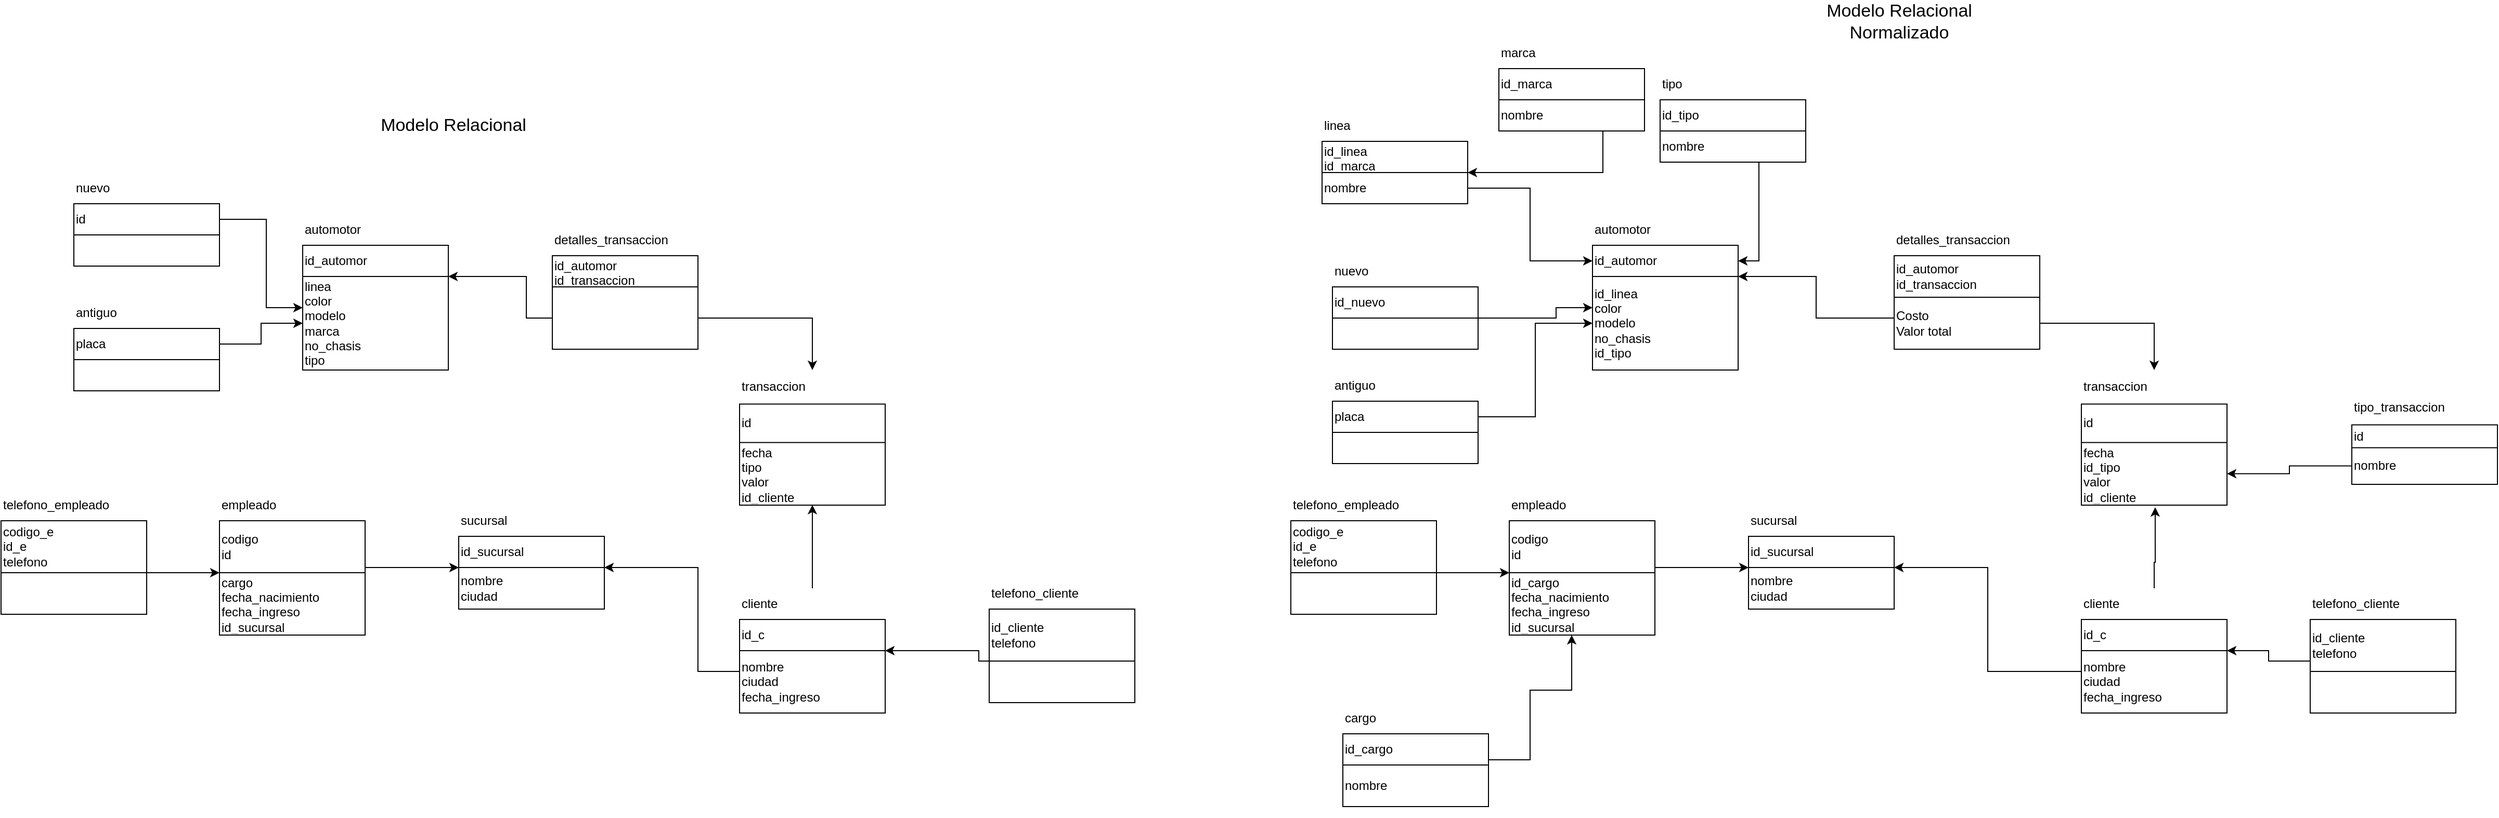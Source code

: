 <mxfile version="21.7.2" type="github">
  <diagram id="R2lEEEUBdFMjLlhIrx00" name="Page-1">
    <mxGraphModel dx="1660" dy="1570" grid="1" gridSize="10" guides="1" tooltips="1" connect="1" arrows="1" fold="1" page="1" pageScale="1" pageWidth="850" pageHeight="1100" math="0" shadow="0" extFonts="Permanent Marker^https://fonts.googleapis.com/css?family=Permanent+Marker">
      <root>
        <mxCell id="0" />
        <mxCell id="1" parent="0" />
        <mxCell id="caQOpXR8TpU0hCaSds-r-81" value="" style="group" vertex="1" connectable="0" parent="1">
          <mxGeometry x="-100" y="120" width="140" height="110" as="geometry" />
        </mxCell>
        <mxCell id="caQOpXR8TpU0hCaSds-r-75" value="" style="shape=table;startSize=0;container=1;collapsible=0;childLayout=tableLayout;" vertex="1" parent="caQOpXR8TpU0hCaSds-r-81">
          <mxGeometry y="30" width="140" height="120" as="geometry" />
        </mxCell>
        <mxCell id="caQOpXR8TpU0hCaSds-r-76" value="" style="shape=tableRow;horizontal=0;startSize=0;swimlaneHead=0;swimlaneBody=0;strokeColor=inherit;top=0;left=0;bottom=0;right=0;collapsible=0;dropTarget=0;fillColor=none;points=[[0,0.5],[1,0.5]];portConstraint=eastwest;" vertex="1" parent="caQOpXR8TpU0hCaSds-r-75">
          <mxGeometry width="140" height="30" as="geometry" />
        </mxCell>
        <mxCell id="caQOpXR8TpU0hCaSds-r-77" value="id_automor" style="shape=partialRectangle;html=1;whiteSpace=wrap;connectable=0;strokeColor=inherit;overflow=hidden;fillColor=none;top=0;left=0;bottom=0;right=0;pointerEvents=1;align=left;" vertex="1" parent="caQOpXR8TpU0hCaSds-r-76">
          <mxGeometry width="140" height="30" as="geometry">
            <mxRectangle width="140" height="30" as="alternateBounds" />
          </mxGeometry>
        </mxCell>
        <mxCell id="caQOpXR8TpU0hCaSds-r-78" value="" style="shape=tableRow;horizontal=0;startSize=0;swimlaneHead=0;swimlaneBody=0;strokeColor=inherit;top=0;left=0;bottom=0;right=0;collapsible=0;dropTarget=0;fillColor=none;points=[[0,0.5],[1,0.5]];portConstraint=eastwest;" vertex="1" parent="caQOpXR8TpU0hCaSds-r-75">
          <mxGeometry y="30" width="140" height="90" as="geometry" />
        </mxCell>
        <mxCell id="caQOpXR8TpU0hCaSds-r-79" value="linea&lt;br style=&quot;border-color: var(--border-color);&quot;&gt;&lt;span style=&quot;&quot;&gt;color&lt;/span&gt;&lt;br style=&quot;border-color: var(--border-color);&quot;&gt;&lt;span style=&quot;&quot;&gt;modelo&lt;/span&gt;&lt;br style=&quot;border-color: var(--border-color);&quot;&gt;&lt;span style=&quot;&quot;&gt;marca&lt;/span&gt;&lt;br style=&quot;border-color: var(--border-color);&quot;&gt;&lt;span style=&quot;&quot;&gt;no_chasis&lt;/span&gt;&lt;br style=&quot;border-color: var(--border-color);&quot;&gt;&lt;span style=&quot;&quot;&gt;tipo&lt;/span&gt;&lt;span style=&quot;border-color: var(--border-color);&quot;&gt;&lt;span style=&quot;white-space: pre;&quot;&gt;&amp;nbsp;&amp;nbsp;&amp;nbsp;&amp;nbsp;&lt;/span&gt;&lt;/span&gt;&lt;span style=&quot;border-color: var(--border-color);&quot;&gt;&lt;span style=&quot;white-space: pre;&quot;&gt;&amp;nbsp;&amp;nbsp;&amp;nbsp;&amp;nbsp;&lt;/span&gt;&lt;/span&gt;&lt;span style=&quot;border-color: var(--border-color);&quot;&gt;&lt;span style=&quot;white-space: pre;&quot;&gt;&amp;nbsp;&amp;nbsp;&amp;nbsp;&amp;nbsp;&lt;/span&gt;&lt;/span&gt;&lt;span style=&quot;border-color: var(--border-color);&quot;&gt;&lt;span style=&quot;white-space: pre;&quot;&gt;&amp;nbsp;&amp;nbsp;&amp;nbsp;&amp;nbsp;&lt;/span&gt;&lt;/span&gt;&lt;span style=&quot;border-color: var(--border-color);&quot;&gt;&lt;span style=&quot;white-space: pre;&quot;&gt;&amp;nbsp;&amp;nbsp;&amp;nbsp;&amp;nbsp;&lt;/span&gt;&lt;/span&gt;&lt;span style=&quot;border-color: var(--border-color);&quot;&gt;&lt;span style=&quot;white-space: pre;&quot;&gt;&amp;nbsp;&amp;nbsp;&amp;nbsp;&amp;nbsp;&lt;/span&gt;&lt;/span&gt;&lt;span style=&quot;border-color: var(--border-color);&quot;&gt;&lt;span style=&quot;white-space: pre;&quot;&gt;&amp;nbsp;&amp;nbsp;&amp;nbsp;&amp;nbsp;&lt;/span&gt;&lt;/span&gt;&lt;span style=&quot;border-color: var(--border-color);&quot;&gt;&lt;span style=&quot;white-space: pre;&quot;&gt;&amp;nbsp;&amp;nbsp;&amp;nbsp;&amp;nbsp;&lt;/span&gt;&lt;/span&gt;&lt;span style=&quot;border-color: var(--border-color);&quot;&gt;&lt;span style=&quot;white-space: pre;&quot;&gt;&amp;nbsp;&amp;nbsp;&amp;nbsp;&amp;nbsp;&lt;/span&gt;&lt;/span&gt;" style="shape=partialRectangle;html=1;whiteSpace=wrap;connectable=0;strokeColor=inherit;overflow=hidden;fillColor=none;top=0;left=0;bottom=0;right=0;pointerEvents=1;align=left;" vertex="1" parent="caQOpXR8TpU0hCaSds-r-78">
          <mxGeometry width="140" height="90" as="geometry">
            <mxRectangle width="140" height="90" as="alternateBounds" />
          </mxGeometry>
        </mxCell>
        <mxCell id="caQOpXR8TpU0hCaSds-r-80" value="automotor" style="text;html=1;strokeColor=none;fillColor=none;align=left;verticalAlign=middle;whiteSpace=wrap;rounded=0;" vertex="1" parent="caQOpXR8TpU0hCaSds-r-81">
          <mxGeometry width="140" height="30" as="geometry" />
        </mxCell>
        <mxCell id="caQOpXR8TpU0hCaSds-r-86" value="" style="group" vertex="1" connectable="0" parent="1">
          <mxGeometry x="-320" y="80" width="140" height="110" as="geometry" />
        </mxCell>
        <mxCell id="caQOpXR8TpU0hCaSds-r-87" value="" style="shape=table;startSize=0;container=1;collapsible=0;childLayout=tableLayout;" vertex="1" parent="caQOpXR8TpU0hCaSds-r-86">
          <mxGeometry y="30" width="140" height="60" as="geometry" />
        </mxCell>
        <mxCell id="caQOpXR8TpU0hCaSds-r-88" value="" style="shape=tableRow;horizontal=0;startSize=0;swimlaneHead=0;swimlaneBody=0;strokeColor=inherit;top=0;left=0;bottom=0;right=0;collapsible=0;dropTarget=0;fillColor=none;points=[[0,0.5],[1,0.5]];portConstraint=eastwest;" vertex="1" parent="caQOpXR8TpU0hCaSds-r-87">
          <mxGeometry width="140" height="30" as="geometry" />
        </mxCell>
        <mxCell id="caQOpXR8TpU0hCaSds-r-89" value="id" style="shape=partialRectangle;html=1;whiteSpace=wrap;connectable=0;strokeColor=inherit;overflow=hidden;fillColor=none;top=0;left=0;bottom=0;right=0;pointerEvents=1;align=left;" vertex="1" parent="caQOpXR8TpU0hCaSds-r-88">
          <mxGeometry width="140" height="30" as="geometry">
            <mxRectangle width="140" height="30" as="alternateBounds" />
          </mxGeometry>
        </mxCell>
        <mxCell id="caQOpXR8TpU0hCaSds-r-90" value="" style="shape=tableRow;horizontal=0;startSize=0;swimlaneHead=0;swimlaneBody=0;strokeColor=inherit;top=0;left=0;bottom=0;right=0;collapsible=0;dropTarget=0;fillColor=none;points=[[0,0.5],[1,0.5]];portConstraint=eastwest;" vertex="1" parent="caQOpXR8TpU0hCaSds-r-87">
          <mxGeometry y="30" width="140" height="30" as="geometry" />
        </mxCell>
        <mxCell id="caQOpXR8TpU0hCaSds-r-91" value="" style="shape=partialRectangle;html=1;whiteSpace=wrap;connectable=0;strokeColor=inherit;overflow=hidden;fillColor=none;top=0;left=0;bottom=0;right=0;pointerEvents=1;align=left;" vertex="1" parent="caQOpXR8TpU0hCaSds-r-90">
          <mxGeometry width="140" height="30" as="geometry">
            <mxRectangle width="140" height="30" as="alternateBounds" />
          </mxGeometry>
        </mxCell>
        <mxCell id="caQOpXR8TpU0hCaSds-r-92" value="nuevo" style="text;html=1;strokeColor=none;fillColor=none;align=left;verticalAlign=middle;whiteSpace=wrap;rounded=0;" vertex="1" parent="caQOpXR8TpU0hCaSds-r-86">
          <mxGeometry width="140" height="30" as="geometry" />
        </mxCell>
        <mxCell id="caQOpXR8TpU0hCaSds-r-93" value="" style="group" vertex="1" connectable="0" parent="1">
          <mxGeometry x="-320" y="200" width="140" height="110" as="geometry" />
        </mxCell>
        <mxCell id="caQOpXR8TpU0hCaSds-r-94" value="" style="shape=table;startSize=0;container=1;collapsible=0;childLayout=tableLayout;" vertex="1" parent="caQOpXR8TpU0hCaSds-r-93">
          <mxGeometry y="30" width="140" height="60" as="geometry" />
        </mxCell>
        <mxCell id="caQOpXR8TpU0hCaSds-r-95" value="" style="shape=tableRow;horizontal=0;startSize=0;swimlaneHead=0;swimlaneBody=0;strokeColor=inherit;top=0;left=0;bottom=0;right=0;collapsible=0;dropTarget=0;fillColor=none;points=[[0,0.5],[1,0.5]];portConstraint=eastwest;" vertex="1" parent="caQOpXR8TpU0hCaSds-r-94">
          <mxGeometry width="140" height="30" as="geometry" />
        </mxCell>
        <mxCell id="caQOpXR8TpU0hCaSds-r-96" value="placa" style="shape=partialRectangle;html=1;whiteSpace=wrap;connectable=0;strokeColor=inherit;overflow=hidden;fillColor=none;top=0;left=0;bottom=0;right=0;pointerEvents=1;align=left;" vertex="1" parent="caQOpXR8TpU0hCaSds-r-95">
          <mxGeometry width="140" height="30" as="geometry">
            <mxRectangle width="140" height="30" as="alternateBounds" />
          </mxGeometry>
        </mxCell>
        <mxCell id="caQOpXR8TpU0hCaSds-r-97" value="" style="shape=tableRow;horizontal=0;startSize=0;swimlaneHead=0;swimlaneBody=0;strokeColor=inherit;top=0;left=0;bottom=0;right=0;collapsible=0;dropTarget=0;fillColor=none;points=[[0,0.5],[1,0.5]];portConstraint=eastwest;" vertex="1" parent="caQOpXR8TpU0hCaSds-r-94">
          <mxGeometry y="30" width="140" height="30" as="geometry" />
        </mxCell>
        <mxCell id="caQOpXR8TpU0hCaSds-r-98" value="" style="shape=partialRectangle;html=1;whiteSpace=wrap;connectable=0;strokeColor=inherit;overflow=hidden;fillColor=none;top=0;left=0;bottom=0;right=0;pointerEvents=1;align=left;" vertex="1" parent="caQOpXR8TpU0hCaSds-r-97">
          <mxGeometry width="140" height="30" as="geometry">
            <mxRectangle width="140" height="30" as="alternateBounds" />
          </mxGeometry>
        </mxCell>
        <mxCell id="caQOpXR8TpU0hCaSds-r-99" value="antiguo" style="text;html=1;strokeColor=none;fillColor=none;align=left;verticalAlign=middle;whiteSpace=wrap;rounded=0;" vertex="1" parent="caQOpXR8TpU0hCaSds-r-93">
          <mxGeometry width="140" height="30" as="geometry" />
        </mxCell>
        <mxCell id="caQOpXR8TpU0hCaSds-r-100" style="edgeStyle=orthogonalEdgeStyle;rounded=0;orthogonalLoop=1;jettySize=auto;html=1;" edge="1" parent="1" source="caQOpXR8TpU0hCaSds-r-88" target="caQOpXR8TpU0hCaSds-r-78">
          <mxGeometry relative="1" as="geometry">
            <Array as="points">
              <mxPoint x="-135" y="125" />
              <mxPoint x="-135" y="210" />
            </Array>
          </mxGeometry>
        </mxCell>
        <mxCell id="caQOpXR8TpU0hCaSds-r-101" style="edgeStyle=orthogonalEdgeStyle;rounded=0;orthogonalLoop=1;jettySize=auto;html=1;" edge="1" parent="1" source="caQOpXR8TpU0hCaSds-r-95" target="caQOpXR8TpU0hCaSds-r-78">
          <mxGeometry relative="1" as="geometry" />
        </mxCell>
        <mxCell id="caQOpXR8TpU0hCaSds-r-102" value="" style="group" vertex="1" connectable="0" parent="1">
          <mxGeometry x="-180" y="385" width="140" height="110" as="geometry" />
        </mxCell>
        <mxCell id="caQOpXR8TpU0hCaSds-r-103" value="" style="shape=table;startSize=0;container=1;collapsible=0;childLayout=tableLayout;" vertex="1" parent="caQOpXR8TpU0hCaSds-r-102">
          <mxGeometry y="30" width="140" height="110" as="geometry" />
        </mxCell>
        <mxCell id="caQOpXR8TpU0hCaSds-r-104" value="" style="shape=tableRow;horizontal=0;startSize=0;swimlaneHead=0;swimlaneBody=0;strokeColor=inherit;top=0;left=0;bottom=0;right=0;collapsible=0;dropTarget=0;fillColor=none;points=[[0,0.5],[1,0.5]];portConstraint=eastwest;" vertex="1" parent="caQOpXR8TpU0hCaSds-r-103">
          <mxGeometry width="140" height="50" as="geometry" />
        </mxCell>
        <mxCell id="caQOpXR8TpU0hCaSds-r-105" value="codigo&lt;br&gt;id" style="shape=partialRectangle;html=1;whiteSpace=wrap;connectable=0;strokeColor=inherit;overflow=hidden;fillColor=none;top=0;left=0;bottom=0;right=0;pointerEvents=1;align=left;" vertex="1" parent="caQOpXR8TpU0hCaSds-r-104">
          <mxGeometry width="140" height="50" as="geometry">
            <mxRectangle width="140" height="50" as="alternateBounds" />
          </mxGeometry>
        </mxCell>
        <mxCell id="caQOpXR8TpU0hCaSds-r-106" value="" style="shape=tableRow;horizontal=0;startSize=0;swimlaneHead=0;swimlaneBody=0;strokeColor=inherit;top=0;left=0;bottom=0;right=0;collapsible=0;dropTarget=0;fillColor=none;points=[[0,0.5],[1,0.5]];portConstraint=eastwest;" vertex="1" parent="caQOpXR8TpU0hCaSds-r-103">
          <mxGeometry y="50" width="140" height="60" as="geometry" />
        </mxCell>
        <mxCell id="caQOpXR8TpU0hCaSds-r-107" value="cargo&lt;br&gt;fecha_nacimiento&lt;br&gt;fecha_ingreso&lt;span style=&quot;white-space: pre;&quot;&gt;&#x9;&lt;/span&gt;&lt;br&gt;id_sucursal" style="shape=partialRectangle;html=1;whiteSpace=wrap;connectable=0;strokeColor=inherit;overflow=hidden;fillColor=none;top=0;left=0;bottom=0;right=0;pointerEvents=1;align=left;" vertex="1" parent="caQOpXR8TpU0hCaSds-r-106">
          <mxGeometry width="140" height="60" as="geometry">
            <mxRectangle width="140" height="60" as="alternateBounds" />
          </mxGeometry>
        </mxCell>
        <mxCell id="caQOpXR8TpU0hCaSds-r-108" value="empleado" style="text;html=1;strokeColor=none;fillColor=none;align=left;verticalAlign=middle;whiteSpace=wrap;rounded=0;" vertex="1" parent="caQOpXR8TpU0hCaSds-r-102">
          <mxGeometry width="140" height="30" as="geometry" />
        </mxCell>
        <mxCell id="caQOpXR8TpU0hCaSds-r-114" value="" style="group" vertex="1" connectable="0" parent="1">
          <mxGeometry x="-390" y="385" width="140" height="110" as="geometry" />
        </mxCell>
        <mxCell id="caQOpXR8TpU0hCaSds-r-115" value="" style="shape=table;startSize=0;container=1;collapsible=0;childLayout=tableLayout;" vertex="1" parent="caQOpXR8TpU0hCaSds-r-114">
          <mxGeometry y="30" width="140" height="90" as="geometry" />
        </mxCell>
        <mxCell id="caQOpXR8TpU0hCaSds-r-116" value="" style="shape=tableRow;horizontal=0;startSize=0;swimlaneHead=0;swimlaneBody=0;strokeColor=inherit;top=0;left=0;bottom=0;right=0;collapsible=0;dropTarget=0;fillColor=none;points=[[0,0.5],[1,0.5]];portConstraint=eastwest;" vertex="1" parent="caQOpXR8TpU0hCaSds-r-115">
          <mxGeometry width="140" height="50" as="geometry" />
        </mxCell>
        <mxCell id="caQOpXR8TpU0hCaSds-r-117" value="codigo_e&lt;br&gt;id_e&lt;br&gt;telefono" style="shape=partialRectangle;html=1;whiteSpace=wrap;connectable=0;strokeColor=inherit;overflow=hidden;fillColor=none;top=0;left=0;bottom=0;right=0;pointerEvents=1;align=left;" vertex="1" parent="caQOpXR8TpU0hCaSds-r-116">
          <mxGeometry width="140" height="50" as="geometry">
            <mxRectangle width="140" height="50" as="alternateBounds" />
          </mxGeometry>
        </mxCell>
        <mxCell id="caQOpXR8TpU0hCaSds-r-118" value="" style="shape=tableRow;horizontal=0;startSize=0;swimlaneHead=0;swimlaneBody=0;strokeColor=inherit;top=0;left=0;bottom=0;right=0;collapsible=0;dropTarget=0;fillColor=none;points=[[0,0.5],[1,0.5]];portConstraint=eastwest;" vertex="1" parent="caQOpXR8TpU0hCaSds-r-115">
          <mxGeometry y="50" width="140" height="40" as="geometry" />
        </mxCell>
        <mxCell id="caQOpXR8TpU0hCaSds-r-119" value="" style="shape=partialRectangle;html=1;whiteSpace=wrap;connectable=0;strokeColor=inherit;overflow=hidden;fillColor=none;top=0;left=0;bottom=0;right=0;pointerEvents=1;align=left;" vertex="1" parent="caQOpXR8TpU0hCaSds-r-118">
          <mxGeometry width="140" height="40" as="geometry">
            <mxRectangle width="140" height="40" as="alternateBounds" />
          </mxGeometry>
        </mxCell>
        <mxCell id="caQOpXR8TpU0hCaSds-r-120" value="telefono_empleado" style="text;html=1;strokeColor=none;fillColor=none;align=left;verticalAlign=middle;whiteSpace=wrap;rounded=0;" vertex="1" parent="caQOpXR8TpU0hCaSds-r-114">
          <mxGeometry width="140" height="30" as="geometry" />
        </mxCell>
        <mxCell id="caQOpXR8TpU0hCaSds-r-121" style="edgeStyle=orthogonalEdgeStyle;rounded=0;orthogonalLoop=1;jettySize=auto;html=1;" edge="1" parent="1" source="caQOpXR8TpU0hCaSds-r-116" target="caQOpXR8TpU0hCaSds-r-104">
          <mxGeometry relative="1" as="geometry">
            <Array as="points">
              <mxPoint x="-230" y="465" />
              <mxPoint x="-230" y="465" />
            </Array>
          </mxGeometry>
        </mxCell>
        <mxCell id="caQOpXR8TpU0hCaSds-r-122" value="" style="group" vertex="1" connectable="0" parent="1">
          <mxGeometry x="320" y="270" width="140" height="130" as="geometry" />
        </mxCell>
        <mxCell id="caQOpXR8TpU0hCaSds-r-123" value="" style="shape=table;startSize=0;container=1;collapsible=0;childLayout=tableLayout;" vertex="1" parent="caQOpXR8TpU0hCaSds-r-122">
          <mxGeometry y="32.73" width="140" height="97.27" as="geometry" />
        </mxCell>
        <mxCell id="caQOpXR8TpU0hCaSds-r-124" value="" style="shape=tableRow;horizontal=0;startSize=0;swimlaneHead=0;swimlaneBody=0;strokeColor=inherit;top=0;left=0;bottom=0;right=0;collapsible=0;dropTarget=0;fillColor=none;points=[[0,0.5],[1,0.5]];portConstraint=eastwest;" vertex="1" parent="caQOpXR8TpU0hCaSds-r-123">
          <mxGeometry width="140" height="37" as="geometry" />
        </mxCell>
        <mxCell id="caQOpXR8TpU0hCaSds-r-125" value="id" style="shape=partialRectangle;html=1;whiteSpace=wrap;connectable=0;strokeColor=inherit;overflow=hidden;fillColor=none;top=0;left=0;bottom=0;right=0;pointerEvents=1;align=left;" vertex="1" parent="caQOpXR8TpU0hCaSds-r-124">
          <mxGeometry width="140" height="37" as="geometry">
            <mxRectangle width="140" height="37" as="alternateBounds" />
          </mxGeometry>
        </mxCell>
        <mxCell id="caQOpXR8TpU0hCaSds-r-126" value="" style="shape=tableRow;horizontal=0;startSize=0;swimlaneHead=0;swimlaneBody=0;strokeColor=inherit;top=0;left=0;bottom=0;right=0;collapsible=0;dropTarget=0;fillColor=none;points=[[0,0.5],[1,0.5]];portConstraint=eastwest;" vertex="1" parent="caQOpXR8TpU0hCaSds-r-123">
          <mxGeometry y="37" width="140" height="60" as="geometry" />
        </mxCell>
        <mxCell id="caQOpXR8TpU0hCaSds-r-127" value="fecha&lt;br&gt;tipo&lt;br&gt;valor&lt;br&gt;id_cliente" style="shape=partialRectangle;html=1;whiteSpace=wrap;connectable=0;strokeColor=inherit;overflow=hidden;fillColor=none;top=0;left=0;bottom=0;right=0;pointerEvents=1;align=left;" vertex="1" parent="caQOpXR8TpU0hCaSds-r-126">
          <mxGeometry width="140" height="60" as="geometry">
            <mxRectangle width="140" height="60" as="alternateBounds" />
          </mxGeometry>
        </mxCell>
        <mxCell id="caQOpXR8TpU0hCaSds-r-128" value="transaccion" style="text;html=1;strokeColor=none;fillColor=none;align=left;verticalAlign=middle;whiteSpace=wrap;rounded=0;" vertex="1" parent="caQOpXR8TpU0hCaSds-r-122">
          <mxGeometry width="140" height="32.727" as="geometry" />
        </mxCell>
        <mxCell id="caQOpXR8TpU0hCaSds-r-129" value="" style="group" vertex="1" connectable="0" parent="1">
          <mxGeometry x="50" y="400" width="140" height="110" as="geometry" />
        </mxCell>
        <mxCell id="caQOpXR8TpU0hCaSds-r-130" value="" style="shape=table;startSize=0;container=1;collapsible=0;childLayout=tableLayout;" vertex="1" parent="caQOpXR8TpU0hCaSds-r-129">
          <mxGeometry y="30" width="140" height="70" as="geometry" />
        </mxCell>
        <mxCell id="caQOpXR8TpU0hCaSds-r-131" value="" style="shape=tableRow;horizontal=0;startSize=0;swimlaneHead=0;swimlaneBody=0;strokeColor=inherit;top=0;left=0;bottom=0;right=0;collapsible=0;dropTarget=0;fillColor=none;points=[[0,0.5],[1,0.5]];portConstraint=eastwest;" vertex="1" parent="caQOpXR8TpU0hCaSds-r-130">
          <mxGeometry width="140" height="30" as="geometry" />
        </mxCell>
        <mxCell id="caQOpXR8TpU0hCaSds-r-132" value="id_sucursal" style="shape=partialRectangle;html=1;whiteSpace=wrap;connectable=0;strokeColor=inherit;overflow=hidden;fillColor=none;top=0;left=0;bottom=0;right=0;pointerEvents=1;align=left;" vertex="1" parent="caQOpXR8TpU0hCaSds-r-131">
          <mxGeometry width="140" height="30" as="geometry">
            <mxRectangle width="140" height="30" as="alternateBounds" />
          </mxGeometry>
        </mxCell>
        <mxCell id="caQOpXR8TpU0hCaSds-r-133" value="" style="shape=tableRow;horizontal=0;startSize=0;swimlaneHead=0;swimlaneBody=0;strokeColor=inherit;top=0;left=0;bottom=0;right=0;collapsible=0;dropTarget=0;fillColor=none;points=[[0,0.5],[1,0.5]];portConstraint=eastwest;" vertex="1" parent="caQOpXR8TpU0hCaSds-r-130">
          <mxGeometry y="30" width="140" height="40" as="geometry" />
        </mxCell>
        <mxCell id="caQOpXR8TpU0hCaSds-r-134" value="nombre&lt;br&gt;ciudad" style="shape=partialRectangle;html=1;whiteSpace=wrap;connectable=0;strokeColor=inherit;overflow=hidden;fillColor=none;top=0;left=0;bottom=0;right=0;pointerEvents=1;align=left;" vertex="1" parent="caQOpXR8TpU0hCaSds-r-133">
          <mxGeometry width="140" height="40" as="geometry">
            <mxRectangle width="140" height="40" as="alternateBounds" />
          </mxGeometry>
        </mxCell>
        <mxCell id="caQOpXR8TpU0hCaSds-r-135" value="sucursal" style="text;html=1;strokeColor=none;fillColor=none;align=left;verticalAlign=middle;whiteSpace=wrap;rounded=0;" vertex="1" parent="caQOpXR8TpU0hCaSds-r-129">
          <mxGeometry width="140" height="30" as="geometry" />
        </mxCell>
        <mxCell id="caQOpXR8TpU0hCaSds-r-136" value="" style="group" vertex="1" connectable="0" parent="1">
          <mxGeometry x="320" y="480" width="140" height="110" as="geometry" />
        </mxCell>
        <mxCell id="caQOpXR8TpU0hCaSds-r-137" value="" style="shape=table;startSize=0;container=1;collapsible=0;childLayout=tableLayout;" vertex="1" parent="caQOpXR8TpU0hCaSds-r-136">
          <mxGeometry y="30" width="140" height="90" as="geometry" />
        </mxCell>
        <mxCell id="caQOpXR8TpU0hCaSds-r-138" value="" style="shape=tableRow;horizontal=0;startSize=0;swimlaneHead=0;swimlaneBody=0;strokeColor=inherit;top=0;left=0;bottom=0;right=0;collapsible=0;dropTarget=0;fillColor=none;points=[[0,0.5],[1,0.5]];portConstraint=eastwest;" vertex="1" parent="caQOpXR8TpU0hCaSds-r-137">
          <mxGeometry width="140" height="30" as="geometry" />
        </mxCell>
        <mxCell id="caQOpXR8TpU0hCaSds-r-139" value="id_c" style="shape=partialRectangle;html=1;whiteSpace=wrap;connectable=0;strokeColor=inherit;overflow=hidden;fillColor=none;top=0;left=0;bottom=0;right=0;pointerEvents=1;align=left;" vertex="1" parent="caQOpXR8TpU0hCaSds-r-138">
          <mxGeometry width="140" height="30" as="geometry">
            <mxRectangle width="140" height="30" as="alternateBounds" />
          </mxGeometry>
        </mxCell>
        <mxCell id="caQOpXR8TpU0hCaSds-r-140" value="" style="shape=tableRow;horizontal=0;startSize=0;swimlaneHead=0;swimlaneBody=0;strokeColor=inherit;top=0;left=0;bottom=0;right=0;collapsible=0;dropTarget=0;fillColor=none;points=[[0,0.5],[1,0.5]];portConstraint=eastwest;" vertex="1" parent="caQOpXR8TpU0hCaSds-r-137">
          <mxGeometry y="30" width="140" height="60" as="geometry" />
        </mxCell>
        <mxCell id="caQOpXR8TpU0hCaSds-r-141" value="nombre&lt;br&gt;ciudad&lt;br&gt;fecha_ingreso" style="shape=partialRectangle;html=1;whiteSpace=wrap;connectable=0;strokeColor=inherit;overflow=hidden;fillColor=none;top=0;left=0;bottom=0;right=0;pointerEvents=1;align=left;" vertex="1" parent="caQOpXR8TpU0hCaSds-r-140">
          <mxGeometry width="140" height="60" as="geometry">
            <mxRectangle width="140" height="60" as="alternateBounds" />
          </mxGeometry>
        </mxCell>
        <mxCell id="caQOpXR8TpU0hCaSds-r-142" value="cliente" style="text;html=1;strokeColor=none;fillColor=none;align=left;verticalAlign=middle;whiteSpace=wrap;rounded=0;" vertex="1" parent="caQOpXR8TpU0hCaSds-r-136">
          <mxGeometry width="140" height="30" as="geometry" />
        </mxCell>
        <mxCell id="caQOpXR8TpU0hCaSds-r-143" value="" style="group" vertex="1" connectable="0" parent="1">
          <mxGeometry x="560" y="470" width="140" height="110" as="geometry" />
        </mxCell>
        <mxCell id="caQOpXR8TpU0hCaSds-r-144" value="" style="shape=table;startSize=0;container=1;collapsible=0;childLayout=tableLayout;" vertex="1" parent="caQOpXR8TpU0hCaSds-r-143">
          <mxGeometry y="30" width="140" height="90" as="geometry" />
        </mxCell>
        <mxCell id="caQOpXR8TpU0hCaSds-r-145" value="" style="shape=tableRow;horizontal=0;startSize=0;swimlaneHead=0;swimlaneBody=0;strokeColor=inherit;top=0;left=0;bottom=0;right=0;collapsible=0;dropTarget=0;fillColor=none;points=[[0,0.5],[1,0.5]];portConstraint=eastwest;" vertex="1" parent="caQOpXR8TpU0hCaSds-r-144">
          <mxGeometry width="140" height="50" as="geometry" />
        </mxCell>
        <mxCell id="caQOpXR8TpU0hCaSds-r-146" value="id_cliente&lt;br&gt;telefono" style="shape=partialRectangle;html=1;whiteSpace=wrap;connectable=0;strokeColor=inherit;overflow=hidden;fillColor=none;top=0;left=0;bottom=0;right=0;pointerEvents=1;align=left;" vertex="1" parent="caQOpXR8TpU0hCaSds-r-145">
          <mxGeometry width="140" height="50" as="geometry">
            <mxRectangle width="140" height="50" as="alternateBounds" />
          </mxGeometry>
        </mxCell>
        <mxCell id="caQOpXR8TpU0hCaSds-r-147" value="" style="shape=tableRow;horizontal=0;startSize=0;swimlaneHead=0;swimlaneBody=0;strokeColor=inherit;top=0;left=0;bottom=0;right=0;collapsible=0;dropTarget=0;fillColor=none;points=[[0,0.5],[1,0.5]];portConstraint=eastwest;" vertex="1" parent="caQOpXR8TpU0hCaSds-r-144">
          <mxGeometry y="50" width="140" height="40" as="geometry" />
        </mxCell>
        <mxCell id="caQOpXR8TpU0hCaSds-r-148" value="" style="shape=partialRectangle;html=1;whiteSpace=wrap;connectable=0;strokeColor=inherit;overflow=hidden;fillColor=none;top=0;left=0;bottom=0;right=0;pointerEvents=1;align=left;" vertex="1" parent="caQOpXR8TpU0hCaSds-r-147">
          <mxGeometry width="140" height="40" as="geometry">
            <mxRectangle width="140" height="40" as="alternateBounds" />
          </mxGeometry>
        </mxCell>
        <mxCell id="caQOpXR8TpU0hCaSds-r-149" value="telefono_cliente" style="text;html=1;strokeColor=none;fillColor=none;align=left;verticalAlign=middle;whiteSpace=wrap;rounded=0;" vertex="1" parent="caQOpXR8TpU0hCaSds-r-143">
          <mxGeometry width="140" height="30" as="geometry" />
        </mxCell>
        <mxCell id="caQOpXR8TpU0hCaSds-r-150" style="edgeStyle=orthogonalEdgeStyle;rounded=0;orthogonalLoop=1;jettySize=auto;html=1;" edge="1" parent="1" source="caQOpXR8TpU0hCaSds-r-104" target="caQOpXR8TpU0hCaSds-r-131">
          <mxGeometry relative="1" as="geometry">
            <Array as="points">
              <mxPoint x="-20" y="460" />
              <mxPoint x="-20" y="460" />
            </Array>
          </mxGeometry>
        </mxCell>
        <mxCell id="caQOpXR8TpU0hCaSds-r-152" style="edgeStyle=orthogonalEdgeStyle;rounded=0;orthogonalLoop=1;jettySize=auto;html=1;" edge="1" parent="1" source="caQOpXR8TpU0hCaSds-r-145" target="caQOpXR8TpU0hCaSds-r-138">
          <mxGeometry relative="1" as="geometry">
            <Array as="points">
              <mxPoint x="550" y="550" />
              <mxPoint x="550" y="540" />
            </Array>
          </mxGeometry>
        </mxCell>
        <mxCell id="caQOpXR8TpU0hCaSds-r-153" style="edgeStyle=orthogonalEdgeStyle;rounded=0;orthogonalLoop=1;jettySize=auto;html=1;" edge="1" parent="1" source="caQOpXR8TpU0hCaSds-r-140" target="caQOpXR8TpU0hCaSds-r-131">
          <mxGeometry relative="1" as="geometry">
            <Array as="points">
              <mxPoint x="280" y="560" />
              <mxPoint x="280" y="460" />
            </Array>
          </mxGeometry>
        </mxCell>
        <mxCell id="caQOpXR8TpU0hCaSds-r-155" style="edgeStyle=orthogonalEdgeStyle;rounded=0;orthogonalLoop=1;jettySize=auto;html=1;" edge="1" parent="1" source="caQOpXR8TpU0hCaSds-r-142" target="caQOpXR8TpU0hCaSds-r-126">
          <mxGeometry relative="1" as="geometry">
            <Array as="points">
              <mxPoint x="390" y="470" />
              <mxPoint x="390" y="470" />
            </Array>
          </mxGeometry>
        </mxCell>
        <mxCell id="caQOpXR8TpU0hCaSds-r-156" value="Modelo Relacional" style="text;html=1;strokeColor=none;fillColor=none;align=center;verticalAlign=middle;whiteSpace=wrap;rounded=0;fontSize=17;" vertex="1" parent="1">
          <mxGeometry x="-60" y="20" width="210" height="30" as="geometry" />
        </mxCell>
        <mxCell id="caQOpXR8TpU0hCaSds-r-157" value="" style="group" vertex="1" connectable="0" parent="1">
          <mxGeometry x="140" y="130" width="140" height="110" as="geometry" />
        </mxCell>
        <mxCell id="caQOpXR8TpU0hCaSds-r-158" value="" style="shape=table;startSize=0;container=1;collapsible=0;childLayout=tableLayout;" vertex="1" parent="caQOpXR8TpU0hCaSds-r-157">
          <mxGeometry y="30" width="140" height="90" as="geometry" />
        </mxCell>
        <mxCell id="caQOpXR8TpU0hCaSds-r-159" value="" style="shape=tableRow;horizontal=0;startSize=0;swimlaneHead=0;swimlaneBody=0;strokeColor=inherit;top=0;left=0;bottom=0;right=0;collapsible=0;dropTarget=0;fillColor=none;points=[[0,0.5],[1,0.5]];portConstraint=eastwest;" vertex="1" parent="caQOpXR8TpU0hCaSds-r-158">
          <mxGeometry width="140" height="30" as="geometry" />
        </mxCell>
        <mxCell id="caQOpXR8TpU0hCaSds-r-160" value="id_automor&lt;br&gt;id_transaccion" style="shape=partialRectangle;html=1;whiteSpace=wrap;connectable=0;strokeColor=inherit;overflow=hidden;fillColor=none;top=0;left=0;bottom=0;right=0;pointerEvents=1;align=left;" vertex="1" parent="caQOpXR8TpU0hCaSds-r-159">
          <mxGeometry width="140" height="30" as="geometry">
            <mxRectangle width="140" height="30" as="alternateBounds" />
          </mxGeometry>
        </mxCell>
        <mxCell id="caQOpXR8TpU0hCaSds-r-161" value="" style="shape=tableRow;horizontal=0;startSize=0;swimlaneHead=0;swimlaneBody=0;strokeColor=inherit;top=0;left=0;bottom=0;right=0;collapsible=0;dropTarget=0;fillColor=none;points=[[0,0.5],[1,0.5]];portConstraint=eastwest;" vertex="1" parent="caQOpXR8TpU0hCaSds-r-158">
          <mxGeometry y="30" width="140" height="60" as="geometry" />
        </mxCell>
        <mxCell id="caQOpXR8TpU0hCaSds-r-162" value="" style="shape=partialRectangle;html=1;whiteSpace=wrap;connectable=0;strokeColor=inherit;overflow=hidden;fillColor=none;top=0;left=0;bottom=0;right=0;pointerEvents=1;align=left;" vertex="1" parent="caQOpXR8TpU0hCaSds-r-161">
          <mxGeometry width="140" height="60" as="geometry">
            <mxRectangle width="140" height="60" as="alternateBounds" />
          </mxGeometry>
        </mxCell>
        <mxCell id="caQOpXR8TpU0hCaSds-r-163" value="detalles_transaccion" style="text;html=1;strokeColor=none;fillColor=none;align=left;verticalAlign=middle;whiteSpace=wrap;rounded=0;" vertex="1" parent="caQOpXR8TpU0hCaSds-r-157">
          <mxGeometry width="140" height="30" as="geometry" />
        </mxCell>
        <mxCell id="caQOpXR8TpU0hCaSds-r-164" style="edgeStyle=orthogonalEdgeStyle;rounded=0;orthogonalLoop=1;jettySize=auto;html=1;" edge="1" parent="1" source="caQOpXR8TpU0hCaSds-r-161" target="caQOpXR8TpU0hCaSds-r-76">
          <mxGeometry relative="1" as="geometry">
            <Array as="points">
              <mxPoint x="115" y="220" />
              <mxPoint x="115" y="180" />
            </Array>
          </mxGeometry>
        </mxCell>
        <mxCell id="caQOpXR8TpU0hCaSds-r-165" style="edgeStyle=orthogonalEdgeStyle;rounded=0;orthogonalLoop=1;jettySize=auto;html=1;" edge="1" parent="1" source="caQOpXR8TpU0hCaSds-r-161" target="caQOpXR8TpU0hCaSds-r-128">
          <mxGeometry relative="1" as="geometry" />
        </mxCell>
        <mxCell id="caQOpXR8TpU0hCaSds-r-166" value="Modelo Relacional Normalizado" style="text;html=1;strokeColor=none;fillColor=none;align=center;verticalAlign=middle;whiteSpace=wrap;rounded=0;fontSize=17;" vertex="1" parent="1">
          <mxGeometry x="1330" y="-80" width="210" height="30" as="geometry" />
        </mxCell>
        <mxCell id="caQOpXR8TpU0hCaSds-r-167" value="" style="group" vertex="1" connectable="0" parent="1">
          <mxGeometry x="1140" y="120" width="140" height="110" as="geometry" />
        </mxCell>
        <mxCell id="caQOpXR8TpU0hCaSds-r-168" value="" style="shape=table;startSize=0;container=1;collapsible=0;childLayout=tableLayout;" vertex="1" parent="caQOpXR8TpU0hCaSds-r-167">
          <mxGeometry y="30" width="140" height="120" as="geometry" />
        </mxCell>
        <mxCell id="caQOpXR8TpU0hCaSds-r-169" value="" style="shape=tableRow;horizontal=0;startSize=0;swimlaneHead=0;swimlaneBody=0;strokeColor=inherit;top=0;left=0;bottom=0;right=0;collapsible=0;dropTarget=0;fillColor=none;points=[[0,0.5],[1,0.5]];portConstraint=eastwest;" vertex="1" parent="caQOpXR8TpU0hCaSds-r-168">
          <mxGeometry width="140" height="30" as="geometry" />
        </mxCell>
        <mxCell id="caQOpXR8TpU0hCaSds-r-170" value="id_automor" style="shape=partialRectangle;html=1;whiteSpace=wrap;connectable=0;strokeColor=inherit;overflow=hidden;fillColor=none;top=0;left=0;bottom=0;right=0;pointerEvents=1;align=left;" vertex="1" parent="caQOpXR8TpU0hCaSds-r-169">
          <mxGeometry width="140" height="30" as="geometry">
            <mxRectangle width="140" height="30" as="alternateBounds" />
          </mxGeometry>
        </mxCell>
        <mxCell id="caQOpXR8TpU0hCaSds-r-171" value="" style="shape=tableRow;horizontal=0;startSize=0;swimlaneHead=0;swimlaneBody=0;strokeColor=inherit;top=0;left=0;bottom=0;right=0;collapsible=0;dropTarget=0;fillColor=none;points=[[0,0.5],[1,0.5]];portConstraint=eastwest;" vertex="1" parent="caQOpXR8TpU0hCaSds-r-168">
          <mxGeometry y="30" width="140" height="90" as="geometry" />
        </mxCell>
        <mxCell id="caQOpXR8TpU0hCaSds-r-172" value="id_linea&lt;br style=&quot;border-color: var(--border-color);&quot;&gt;&lt;span style=&quot;&quot;&gt;color&lt;/span&gt;&lt;br style=&quot;border-color: var(--border-color);&quot;&gt;&lt;span style=&quot;&quot;&gt;modelo&lt;/span&gt;&lt;br style=&quot;border-color: var(--border-color);&quot;&gt;&lt;span style=&quot;&quot;&gt;no_chasis&lt;/span&gt;&lt;br style=&quot;border-color: var(--border-color);&quot;&gt;&lt;span style=&quot;&quot;&gt;id_tipo&lt;/span&gt;&lt;span style=&quot;border-color: var(--border-color);&quot;&gt;&lt;span style=&quot;white-space: pre;&quot;&gt;&amp;nbsp;&amp;nbsp;&amp;nbsp;&amp;nbsp;&lt;/span&gt;&lt;/span&gt;&lt;span style=&quot;border-color: var(--border-color);&quot;&gt;&lt;span style=&quot;white-space: pre;&quot;&gt;&amp;nbsp;&amp;nbsp;&amp;nbsp;&amp;nbsp;&lt;/span&gt;&lt;/span&gt;&lt;span style=&quot;border-color: var(--border-color);&quot;&gt;&lt;span style=&quot;white-space: pre;&quot;&gt;&amp;nbsp;&amp;nbsp;&amp;nbsp;&amp;nbsp;&lt;/span&gt;&lt;/span&gt;&lt;span style=&quot;border-color: var(--border-color);&quot;&gt;&lt;span style=&quot;white-space: pre;&quot;&gt;&amp;nbsp;&amp;nbsp;&amp;nbsp;&amp;nbsp;&lt;/span&gt;&lt;/span&gt;&lt;span style=&quot;border-color: var(--border-color);&quot;&gt;&lt;span style=&quot;white-space: pre;&quot;&gt;&amp;nbsp;&amp;nbsp;&amp;nbsp;&amp;nbsp;&lt;/span&gt;&lt;/span&gt;&lt;span style=&quot;border-color: var(--border-color);&quot;&gt;&lt;span style=&quot;white-space: pre;&quot;&gt;&amp;nbsp;&amp;nbsp;&amp;nbsp;&amp;nbsp;&lt;/span&gt;&lt;/span&gt;&lt;span style=&quot;border-color: var(--border-color);&quot;&gt;&lt;span style=&quot;white-space: pre;&quot;&gt;&amp;nbsp;&amp;nbsp;&amp;nbsp;&amp;nbsp;&lt;/span&gt;&lt;/span&gt;&lt;span style=&quot;border-color: var(--border-color);&quot;&gt;&lt;span style=&quot;white-space: pre;&quot;&gt;&amp;nbsp;&amp;nbsp;&amp;nbsp;&amp;nbsp;&lt;/span&gt;&lt;/span&gt;&lt;span style=&quot;border-color: var(--border-color);&quot;&gt;&lt;span style=&quot;white-space: pre;&quot;&gt;&amp;nbsp;&amp;nbsp;&amp;nbsp;&amp;nbsp;&lt;/span&gt;&lt;/span&gt;" style="shape=partialRectangle;html=1;whiteSpace=wrap;connectable=0;strokeColor=inherit;overflow=hidden;fillColor=none;top=0;left=0;bottom=0;right=0;pointerEvents=1;align=left;" vertex="1" parent="caQOpXR8TpU0hCaSds-r-171">
          <mxGeometry width="140" height="90" as="geometry">
            <mxRectangle width="140" height="90" as="alternateBounds" />
          </mxGeometry>
        </mxCell>
        <mxCell id="caQOpXR8TpU0hCaSds-r-173" value="automotor" style="text;html=1;strokeColor=none;fillColor=none;align=left;verticalAlign=middle;whiteSpace=wrap;rounded=0;" vertex="1" parent="caQOpXR8TpU0hCaSds-r-167">
          <mxGeometry width="140" height="30" as="geometry" />
        </mxCell>
        <mxCell id="caQOpXR8TpU0hCaSds-r-174" value="" style="group" vertex="1" connectable="0" parent="1">
          <mxGeometry x="890" y="160" width="140" height="110" as="geometry" />
        </mxCell>
        <mxCell id="caQOpXR8TpU0hCaSds-r-175" value="" style="shape=table;startSize=0;container=1;collapsible=0;childLayout=tableLayout;" vertex="1" parent="caQOpXR8TpU0hCaSds-r-174">
          <mxGeometry y="30" width="140" height="60" as="geometry" />
        </mxCell>
        <mxCell id="caQOpXR8TpU0hCaSds-r-176" value="" style="shape=tableRow;horizontal=0;startSize=0;swimlaneHead=0;swimlaneBody=0;strokeColor=inherit;top=0;left=0;bottom=0;right=0;collapsible=0;dropTarget=0;fillColor=none;points=[[0,0.5],[1,0.5]];portConstraint=eastwest;" vertex="1" parent="caQOpXR8TpU0hCaSds-r-175">
          <mxGeometry width="140" height="30" as="geometry" />
        </mxCell>
        <mxCell id="caQOpXR8TpU0hCaSds-r-177" value="id_nuevo" style="shape=partialRectangle;html=1;whiteSpace=wrap;connectable=0;strokeColor=inherit;overflow=hidden;fillColor=none;top=0;left=0;bottom=0;right=0;pointerEvents=1;align=left;" vertex="1" parent="caQOpXR8TpU0hCaSds-r-176">
          <mxGeometry width="140" height="30" as="geometry">
            <mxRectangle width="140" height="30" as="alternateBounds" />
          </mxGeometry>
        </mxCell>
        <mxCell id="caQOpXR8TpU0hCaSds-r-178" value="" style="shape=tableRow;horizontal=0;startSize=0;swimlaneHead=0;swimlaneBody=0;strokeColor=inherit;top=0;left=0;bottom=0;right=0;collapsible=0;dropTarget=0;fillColor=none;points=[[0,0.5],[1,0.5]];portConstraint=eastwest;" vertex="1" parent="caQOpXR8TpU0hCaSds-r-175">
          <mxGeometry y="30" width="140" height="30" as="geometry" />
        </mxCell>
        <mxCell id="caQOpXR8TpU0hCaSds-r-179" value="" style="shape=partialRectangle;html=1;whiteSpace=wrap;connectable=0;strokeColor=inherit;overflow=hidden;fillColor=none;top=0;left=0;bottom=0;right=0;pointerEvents=1;align=left;" vertex="1" parent="caQOpXR8TpU0hCaSds-r-178">
          <mxGeometry width="140" height="30" as="geometry">
            <mxRectangle width="140" height="30" as="alternateBounds" />
          </mxGeometry>
        </mxCell>
        <mxCell id="caQOpXR8TpU0hCaSds-r-180" value="nuevo" style="text;html=1;strokeColor=none;fillColor=none;align=left;verticalAlign=middle;whiteSpace=wrap;rounded=0;" vertex="1" parent="caQOpXR8TpU0hCaSds-r-174">
          <mxGeometry width="140" height="30" as="geometry" />
        </mxCell>
        <mxCell id="caQOpXR8TpU0hCaSds-r-181" value="" style="group" vertex="1" connectable="0" parent="1">
          <mxGeometry x="890" y="270" width="140" height="110" as="geometry" />
        </mxCell>
        <mxCell id="caQOpXR8TpU0hCaSds-r-182" value="" style="shape=table;startSize=0;container=1;collapsible=0;childLayout=tableLayout;" vertex="1" parent="caQOpXR8TpU0hCaSds-r-181">
          <mxGeometry y="30" width="140" height="60" as="geometry" />
        </mxCell>
        <mxCell id="caQOpXR8TpU0hCaSds-r-183" value="" style="shape=tableRow;horizontal=0;startSize=0;swimlaneHead=0;swimlaneBody=0;strokeColor=inherit;top=0;left=0;bottom=0;right=0;collapsible=0;dropTarget=0;fillColor=none;points=[[0,0.5],[1,0.5]];portConstraint=eastwest;" vertex="1" parent="caQOpXR8TpU0hCaSds-r-182">
          <mxGeometry width="140" height="30" as="geometry" />
        </mxCell>
        <mxCell id="caQOpXR8TpU0hCaSds-r-184" value="placa" style="shape=partialRectangle;html=1;whiteSpace=wrap;connectable=0;strokeColor=inherit;overflow=hidden;fillColor=none;top=0;left=0;bottom=0;right=0;pointerEvents=1;align=left;" vertex="1" parent="caQOpXR8TpU0hCaSds-r-183">
          <mxGeometry width="140" height="30" as="geometry">
            <mxRectangle width="140" height="30" as="alternateBounds" />
          </mxGeometry>
        </mxCell>
        <mxCell id="caQOpXR8TpU0hCaSds-r-185" value="" style="shape=tableRow;horizontal=0;startSize=0;swimlaneHead=0;swimlaneBody=0;strokeColor=inherit;top=0;left=0;bottom=0;right=0;collapsible=0;dropTarget=0;fillColor=none;points=[[0,0.5],[1,0.5]];portConstraint=eastwest;" vertex="1" parent="caQOpXR8TpU0hCaSds-r-182">
          <mxGeometry y="30" width="140" height="30" as="geometry" />
        </mxCell>
        <mxCell id="caQOpXR8TpU0hCaSds-r-186" value="" style="shape=partialRectangle;html=1;whiteSpace=wrap;connectable=0;strokeColor=inherit;overflow=hidden;fillColor=none;top=0;left=0;bottom=0;right=0;pointerEvents=1;align=left;" vertex="1" parent="caQOpXR8TpU0hCaSds-r-185">
          <mxGeometry width="140" height="30" as="geometry">
            <mxRectangle width="140" height="30" as="alternateBounds" />
          </mxGeometry>
        </mxCell>
        <mxCell id="caQOpXR8TpU0hCaSds-r-187" value="antiguo" style="text;html=1;strokeColor=none;fillColor=none;align=left;verticalAlign=middle;whiteSpace=wrap;rounded=0;" vertex="1" parent="caQOpXR8TpU0hCaSds-r-181">
          <mxGeometry width="140" height="30" as="geometry" />
        </mxCell>
        <mxCell id="caQOpXR8TpU0hCaSds-r-188" style="edgeStyle=orthogonalEdgeStyle;rounded=0;orthogonalLoop=1;jettySize=auto;html=1;" edge="1" parent="1" source="caQOpXR8TpU0hCaSds-r-176" target="caQOpXR8TpU0hCaSds-r-171">
          <mxGeometry relative="1" as="geometry">
            <Array as="points">
              <mxPoint x="1105" y="220" />
              <mxPoint x="1105" y="210" />
            </Array>
          </mxGeometry>
        </mxCell>
        <mxCell id="caQOpXR8TpU0hCaSds-r-189" style="edgeStyle=orthogonalEdgeStyle;rounded=0;orthogonalLoop=1;jettySize=auto;html=1;" edge="1" parent="1" source="caQOpXR8TpU0hCaSds-r-183" target="caQOpXR8TpU0hCaSds-r-171">
          <mxGeometry relative="1" as="geometry" />
        </mxCell>
        <mxCell id="caQOpXR8TpU0hCaSds-r-190" value="" style="group" vertex="1" connectable="0" parent="1">
          <mxGeometry x="1060" y="385" width="140" height="110" as="geometry" />
        </mxCell>
        <mxCell id="caQOpXR8TpU0hCaSds-r-191" value="" style="shape=table;startSize=0;container=1;collapsible=0;childLayout=tableLayout;" vertex="1" parent="caQOpXR8TpU0hCaSds-r-190">
          <mxGeometry y="30" width="140" height="110" as="geometry" />
        </mxCell>
        <mxCell id="caQOpXR8TpU0hCaSds-r-192" value="" style="shape=tableRow;horizontal=0;startSize=0;swimlaneHead=0;swimlaneBody=0;strokeColor=inherit;top=0;left=0;bottom=0;right=0;collapsible=0;dropTarget=0;fillColor=none;points=[[0,0.5],[1,0.5]];portConstraint=eastwest;" vertex="1" parent="caQOpXR8TpU0hCaSds-r-191">
          <mxGeometry width="140" height="50" as="geometry" />
        </mxCell>
        <mxCell id="caQOpXR8TpU0hCaSds-r-193" value="codigo&lt;br&gt;id" style="shape=partialRectangle;html=1;whiteSpace=wrap;connectable=0;strokeColor=inherit;overflow=hidden;fillColor=none;top=0;left=0;bottom=0;right=0;pointerEvents=1;align=left;" vertex="1" parent="caQOpXR8TpU0hCaSds-r-192">
          <mxGeometry width="140" height="50" as="geometry">
            <mxRectangle width="140" height="50" as="alternateBounds" />
          </mxGeometry>
        </mxCell>
        <mxCell id="caQOpXR8TpU0hCaSds-r-194" value="" style="shape=tableRow;horizontal=0;startSize=0;swimlaneHead=0;swimlaneBody=0;strokeColor=inherit;top=0;left=0;bottom=0;right=0;collapsible=0;dropTarget=0;fillColor=none;points=[[0,0.5],[1,0.5]];portConstraint=eastwest;" vertex="1" parent="caQOpXR8TpU0hCaSds-r-191">
          <mxGeometry y="50" width="140" height="60" as="geometry" />
        </mxCell>
        <mxCell id="caQOpXR8TpU0hCaSds-r-195" value="id_cargo&lt;br&gt;fecha_nacimiento&lt;br&gt;fecha_ingreso&lt;span style=&quot;white-space: pre;&quot;&gt;&#x9;&lt;/span&gt;&lt;br&gt;id_sucursal" style="shape=partialRectangle;html=1;whiteSpace=wrap;connectable=0;strokeColor=inherit;overflow=hidden;fillColor=none;top=0;left=0;bottom=0;right=0;pointerEvents=1;align=left;" vertex="1" parent="caQOpXR8TpU0hCaSds-r-194">
          <mxGeometry width="140" height="60" as="geometry">
            <mxRectangle width="140" height="60" as="alternateBounds" />
          </mxGeometry>
        </mxCell>
        <mxCell id="caQOpXR8TpU0hCaSds-r-196" value="empleado" style="text;html=1;strokeColor=none;fillColor=none;align=left;verticalAlign=middle;whiteSpace=wrap;rounded=0;" vertex="1" parent="caQOpXR8TpU0hCaSds-r-190">
          <mxGeometry width="140" height="30" as="geometry" />
        </mxCell>
        <mxCell id="caQOpXR8TpU0hCaSds-r-197" value="" style="group" vertex="1" connectable="0" parent="1">
          <mxGeometry x="850" y="385" width="140" height="110" as="geometry" />
        </mxCell>
        <mxCell id="caQOpXR8TpU0hCaSds-r-198" value="" style="shape=table;startSize=0;container=1;collapsible=0;childLayout=tableLayout;" vertex="1" parent="caQOpXR8TpU0hCaSds-r-197">
          <mxGeometry y="30" width="140" height="90" as="geometry" />
        </mxCell>
        <mxCell id="caQOpXR8TpU0hCaSds-r-199" value="" style="shape=tableRow;horizontal=0;startSize=0;swimlaneHead=0;swimlaneBody=0;strokeColor=inherit;top=0;left=0;bottom=0;right=0;collapsible=0;dropTarget=0;fillColor=none;points=[[0,0.5],[1,0.5]];portConstraint=eastwest;" vertex="1" parent="caQOpXR8TpU0hCaSds-r-198">
          <mxGeometry width="140" height="50" as="geometry" />
        </mxCell>
        <mxCell id="caQOpXR8TpU0hCaSds-r-200" value="codigo_e&lt;br&gt;id_e&lt;br&gt;telefono" style="shape=partialRectangle;html=1;whiteSpace=wrap;connectable=0;strokeColor=inherit;overflow=hidden;fillColor=none;top=0;left=0;bottom=0;right=0;pointerEvents=1;align=left;" vertex="1" parent="caQOpXR8TpU0hCaSds-r-199">
          <mxGeometry width="140" height="50" as="geometry">
            <mxRectangle width="140" height="50" as="alternateBounds" />
          </mxGeometry>
        </mxCell>
        <mxCell id="caQOpXR8TpU0hCaSds-r-201" value="" style="shape=tableRow;horizontal=0;startSize=0;swimlaneHead=0;swimlaneBody=0;strokeColor=inherit;top=0;left=0;bottom=0;right=0;collapsible=0;dropTarget=0;fillColor=none;points=[[0,0.5],[1,0.5]];portConstraint=eastwest;" vertex="1" parent="caQOpXR8TpU0hCaSds-r-198">
          <mxGeometry y="50" width="140" height="40" as="geometry" />
        </mxCell>
        <mxCell id="caQOpXR8TpU0hCaSds-r-202" value="" style="shape=partialRectangle;html=1;whiteSpace=wrap;connectable=0;strokeColor=inherit;overflow=hidden;fillColor=none;top=0;left=0;bottom=0;right=0;pointerEvents=1;align=left;" vertex="1" parent="caQOpXR8TpU0hCaSds-r-201">
          <mxGeometry width="140" height="40" as="geometry">
            <mxRectangle width="140" height="40" as="alternateBounds" />
          </mxGeometry>
        </mxCell>
        <mxCell id="caQOpXR8TpU0hCaSds-r-203" value="telefono_empleado" style="text;html=1;strokeColor=none;fillColor=none;align=left;verticalAlign=middle;whiteSpace=wrap;rounded=0;" vertex="1" parent="caQOpXR8TpU0hCaSds-r-197">
          <mxGeometry width="140" height="30" as="geometry" />
        </mxCell>
        <mxCell id="caQOpXR8TpU0hCaSds-r-204" style="edgeStyle=orthogonalEdgeStyle;rounded=0;orthogonalLoop=1;jettySize=auto;html=1;" edge="1" parent="1" source="caQOpXR8TpU0hCaSds-r-199" target="caQOpXR8TpU0hCaSds-r-192">
          <mxGeometry relative="1" as="geometry">
            <Array as="points">
              <mxPoint x="1010" y="465" />
              <mxPoint x="1010" y="465" />
            </Array>
          </mxGeometry>
        </mxCell>
        <mxCell id="caQOpXR8TpU0hCaSds-r-205" value="" style="group" vertex="1" connectable="0" parent="1">
          <mxGeometry x="1610" y="270" width="140" height="130" as="geometry" />
        </mxCell>
        <mxCell id="caQOpXR8TpU0hCaSds-r-206" value="" style="shape=table;startSize=0;container=1;collapsible=0;childLayout=tableLayout;" vertex="1" parent="caQOpXR8TpU0hCaSds-r-205">
          <mxGeometry y="32.73" width="140" height="97.27" as="geometry" />
        </mxCell>
        <mxCell id="caQOpXR8TpU0hCaSds-r-207" value="" style="shape=tableRow;horizontal=0;startSize=0;swimlaneHead=0;swimlaneBody=0;strokeColor=inherit;top=0;left=0;bottom=0;right=0;collapsible=0;dropTarget=0;fillColor=none;points=[[0,0.5],[1,0.5]];portConstraint=eastwest;" vertex="1" parent="caQOpXR8TpU0hCaSds-r-206">
          <mxGeometry width="140" height="37" as="geometry" />
        </mxCell>
        <mxCell id="caQOpXR8TpU0hCaSds-r-208" value="id" style="shape=partialRectangle;html=1;whiteSpace=wrap;connectable=0;strokeColor=inherit;overflow=hidden;fillColor=none;top=0;left=0;bottom=0;right=0;pointerEvents=1;align=left;" vertex="1" parent="caQOpXR8TpU0hCaSds-r-207">
          <mxGeometry width="140" height="37" as="geometry">
            <mxRectangle width="140" height="37" as="alternateBounds" />
          </mxGeometry>
        </mxCell>
        <mxCell id="caQOpXR8TpU0hCaSds-r-209" value="" style="shape=tableRow;horizontal=0;startSize=0;swimlaneHead=0;swimlaneBody=0;strokeColor=inherit;top=0;left=0;bottom=0;right=0;collapsible=0;dropTarget=0;fillColor=none;points=[[0,0.5],[1,0.5]];portConstraint=eastwest;" vertex="1" parent="caQOpXR8TpU0hCaSds-r-206">
          <mxGeometry y="37" width="140" height="60" as="geometry" />
        </mxCell>
        <mxCell id="caQOpXR8TpU0hCaSds-r-210" value="fecha&lt;br&gt;id_tipo&lt;br&gt;valor&lt;br&gt;id_cliente" style="shape=partialRectangle;html=1;whiteSpace=wrap;connectable=0;strokeColor=inherit;overflow=hidden;fillColor=none;top=0;left=0;bottom=0;right=0;pointerEvents=1;align=left;" vertex="1" parent="caQOpXR8TpU0hCaSds-r-209">
          <mxGeometry width="140" height="60" as="geometry">
            <mxRectangle width="140" height="60" as="alternateBounds" />
          </mxGeometry>
        </mxCell>
        <mxCell id="caQOpXR8TpU0hCaSds-r-211" value="transaccion" style="text;html=1;strokeColor=none;fillColor=none;align=left;verticalAlign=middle;whiteSpace=wrap;rounded=0;" vertex="1" parent="caQOpXR8TpU0hCaSds-r-205">
          <mxGeometry width="140" height="32.727" as="geometry" />
        </mxCell>
        <mxCell id="caQOpXR8TpU0hCaSds-r-212" value="" style="group" vertex="1" connectable="0" parent="1">
          <mxGeometry x="1290" y="400" width="140" height="110" as="geometry" />
        </mxCell>
        <mxCell id="caQOpXR8TpU0hCaSds-r-213" value="" style="shape=table;startSize=0;container=1;collapsible=0;childLayout=tableLayout;" vertex="1" parent="caQOpXR8TpU0hCaSds-r-212">
          <mxGeometry y="30" width="140" height="70" as="geometry" />
        </mxCell>
        <mxCell id="caQOpXR8TpU0hCaSds-r-214" value="" style="shape=tableRow;horizontal=0;startSize=0;swimlaneHead=0;swimlaneBody=0;strokeColor=inherit;top=0;left=0;bottom=0;right=0;collapsible=0;dropTarget=0;fillColor=none;points=[[0,0.5],[1,0.5]];portConstraint=eastwest;" vertex="1" parent="caQOpXR8TpU0hCaSds-r-213">
          <mxGeometry width="140" height="30" as="geometry" />
        </mxCell>
        <mxCell id="caQOpXR8TpU0hCaSds-r-215" value="id_sucursal" style="shape=partialRectangle;html=1;whiteSpace=wrap;connectable=0;strokeColor=inherit;overflow=hidden;fillColor=none;top=0;left=0;bottom=0;right=0;pointerEvents=1;align=left;" vertex="1" parent="caQOpXR8TpU0hCaSds-r-214">
          <mxGeometry width="140" height="30" as="geometry">
            <mxRectangle width="140" height="30" as="alternateBounds" />
          </mxGeometry>
        </mxCell>
        <mxCell id="caQOpXR8TpU0hCaSds-r-216" value="" style="shape=tableRow;horizontal=0;startSize=0;swimlaneHead=0;swimlaneBody=0;strokeColor=inherit;top=0;left=0;bottom=0;right=0;collapsible=0;dropTarget=0;fillColor=none;points=[[0,0.5],[1,0.5]];portConstraint=eastwest;" vertex="1" parent="caQOpXR8TpU0hCaSds-r-213">
          <mxGeometry y="30" width="140" height="40" as="geometry" />
        </mxCell>
        <mxCell id="caQOpXR8TpU0hCaSds-r-217" value="nombre&lt;br&gt;ciudad" style="shape=partialRectangle;html=1;whiteSpace=wrap;connectable=0;strokeColor=inherit;overflow=hidden;fillColor=none;top=0;left=0;bottom=0;right=0;pointerEvents=1;align=left;" vertex="1" parent="caQOpXR8TpU0hCaSds-r-216">
          <mxGeometry width="140" height="40" as="geometry">
            <mxRectangle width="140" height="40" as="alternateBounds" />
          </mxGeometry>
        </mxCell>
        <mxCell id="caQOpXR8TpU0hCaSds-r-218" value="sucursal" style="text;html=1;strokeColor=none;fillColor=none;align=left;verticalAlign=middle;whiteSpace=wrap;rounded=0;" vertex="1" parent="caQOpXR8TpU0hCaSds-r-212">
          <mxGeometry width="140" height="30" as="geometry" />
        </mxCell>
        <mxCell id="caQOpXR8TpU0hCaSds-r-219" value="" style="group" vertex="1" connectable="0" parent="1">
          <mxGeometry x="1610" y="480" width="140" height="110" as="geometry" />
        </mxCell>
        <mxCell id="caQOpXR8TpU0hCaSds-r-220" value="" style="shape=table;startSize=0;container=1;collapsible=0;childLayout=tableLayout;" vertex="1" parent="caQOpXR8TpU0hCaSds-r-219">
          <mxGeometry y="30" width="140" height="90" as="geometry" />
        </mxCell>
        <mxCell id="caQOpXR8TpU0hCaSds-r-221" value="" style="shape=tableRow;horizontal=0;startSize=0;swimlaneHead=0;swimlaneBody=0;strokeColor=inherit;top=0;left=0;bottom=0;right=0;collapsible=0;dropTarget=0;fillColor=none;points=[[0,0.5],[1,0.5]];portConstraint=eastwest;" vertex="1" parent="caQOpXR8TpU0hCaSds-r-220">
          <mxGeometry width="140" height="30" as="geometry" />
        </mxCell>
        <mxCell id="caQOpXR8TpU0hCaSds-r-222" value="id_c" style="shape=partialRectangle;html=1;whiteSpace=wrap;connectable=0;strokeColor=inherit;overflow=hidden;fillColor=none;top=0;left=0;bottom=0;right=0;pointerEvents=1;align=left;" vertex="1" parent="caQOpXR8TpU0hCaSds-r-221">
          <mxGeometry width="140" height="30" as="geometry">
            <mxRectangle width="140" height="30" as="alternateBounds" />
          </mxGeometry>
        </mxCell>
        <mxCell id="caQOpXR8TpU0hCaSds-r-223" value="" style="shape=tableRow;horizontal=0;startSize=0;swimlaneHead=0;swimlaneBody=0;strokeColor=inherit;top=0;left=0;bottom=0;right=0;collapsible=0;dropTarget=0;fillColor=none;points=[[0,0.5],[1,0.5]];portConstraint=eastwest;" vertex="1" parent="caQOpXR8TpU0hCaSds-r-220">
          <mxGeometry y="30" width="140" height="60" as="geometry" />
        </mxCell>
        <mxCell id="caQOpXR8TpU0hCaSds-r-224" value="nombre&lt;br&gt;ciudad&lt;br&gt;fecha_ingreso" style="shape=partialRectangle;html=1;whiteSpace=wrap;connectable=0;strokeColor=inherit;overflow=hidden;fillColor=none;top=0;left=0;bottom=0;right=0;pointerEvents=1;align=left;" vertex="1" parent="caQOpXR8TpU0hCaSds-r-223">
          <mxGeometry width="140" height="60" as="geometry">
            <mxRectangle width="140" height="60" as="alternateBounds" />
          </mxGeometry>
        </mxCell>
        <mxCell id="caQOpXR8TpU0hCaSds-r-225" value="cliente" style="text;html=1;strokeColor=none;fillColor=none;align=left;verticalAlign=middle;whiteSpace=wrap;rounded=0;" vertex="1" parent="caQOpXR8TpU0hCaSds-r-219">
          <mxGeometry width="140" height="30" as="geometry" />
        </mxCell>
        <mxCell id="caQOpXR8TpU0hCaSds-r-226" value="" style="group" vertex="1" connectable="0" parent="1">
          <mxGeometry x="1830" y="480" width="140" height="110" as="geometry" />
        </mxCell>
        <mxCell id="caQOpXR8TpU0hCaSds-r-227" value="" style="shape=table;startSize=0;container=1;collapsible=0;childLayout=tableLayout;" vertex="1" parent="caQOpXR8TpU0hCaSds-r-226">
          <mxGeometry y="30" width="140" height="90" as="geometry" />
        </mxCell>
        <mxCell id="caQOpXR8TpU0hCaSds-r-228" value="" style="shape=tableRow;horizontal=0;startSize=0;swimlaneHead=0;swimlaneBody=0;strokeColor=inherit;top=0;left=0;bottom=0;right=0;collapsible=0;dropTarget=0;fillColor=none;points=[[0,0.5],[1,0.5]];portConstraint=eastwest;" vertex="1" parent="caQOpXR8TpU0hCaSds-r-227">
          <mxGeometry width="140" height="50" as="geometry" />
        </mxCell>
        <mxCell id="caQOpXR8TpU0hCaSds-r-229" value="id_cliente&lt;br&gt;telefono" style="shape=partialRectangle;html=1;whiteSpace=wrap;connectable=0;strokeColor=inherit;overflow=hidden;fillColor=none;top=0;left=0;bottom=0;right=0;pointerEvents=1;align=left;" vertex="1" parent="caQOpXR8TpU0hCaSds-r-228">
          <mxGeometry width="140" height="50" as="geometry">
            <mxRectangle width="140" height="50" as="alternateBounds" />
          </mxGeometry>
        </mxCell>
        <mxCell id="caQOpXR8TpU0hCaSds-r-230" value="" style="shape=tableRow;horizontal=0;startSize=0;swimlaneHead=0;swimlaneBody=0;strokeColor=inherit;top=0;left=0;bottom=0;right=0;collapsible=0;dropTarget=0;fillColor=none;points=[[0,0.5],[1,0.5]];portConstraint=eastwest;" vertex="1" parent="caQOpXR8TpU0hCaSds-r-227">
          <mxGeometry y="50" width="140" height="40" as="geometry" />
        </mxCell>
        <mxCell id="caQOpXR8TpU0hCaSds-r-231" value="" style="shape=partialRectangle;html=1;whiteSpace=wrap;connectable=0;strokeColor=inherit;overflow=hidden;fillColor=none;top=0;left=0;bottom=0;right=0;pointerEvents=1;align=left;" vertex="1" parent="caQOpXR8TpU0hCaSds-r-230">
          <mxGeometry width="140" height="40" as="geometry">
            <mxRectangle width="140" height="40" as="alternateBounds" />
          </mxGeometry>
        </mxCell>
        <mxCell id="caQOpXR8TpU0hCaSds-r-232" value="telefono_cliente" style="text;html=1;strokeColor=none;fillColor=none;align=left;verticalAlign=middle;whiteSpace=wrap;rounded=0;" vertex="1" parent="caQOpXR8TpU0hCaSds-r-226">
          <mxGeometry width="140" height="30" as="geometry" />
        </mxCell>
        <mxCell id="caQOpXR8TpU0hCaSds-r-233" style="edgeStyle=orthogonalEdgeStyle;rounded=0;orthogonalLoop=1;jettySize=auto;html=1;" edge="1" parent="1" source="caQOpXR8TpU0hCaSds-r-192" target="caQOpXR8TpU0hCaSds-r-214">
          <mxGeometry relative="1" as="geometry">
            <Array as="points">
              <mxPoint x="1220" y="460" />
              <mxPoint x="1220" y="460" />
            </Array>
          </mxGeometry>
        </mxCell>
        <mxCell id="caQOpXR8TpU0hCaSds-r-234" style="edgeStyle=orthogonalEdgeStyle;rounded=0;orthogonalLoop=1;jettySize=auto;html=1;" edge="1" parent="1" source="caQOpXR8TpU0hCaSds-r-228" target="caQOpXR8TpU0hCaSds-r-221">
          <mxGeometry relative="1" as="geometry">
            <Array as="points">
              <mxPoint x="1790" y="550" />
              <mxPoint x="1790" y="540" />
            </Array>
          </mxGeometry>
        </mxCell>
        <mxCell id="caQOpXR8TpU0hCaSds-r-235" style="edgeStyle=orthogonalEdgeStyle;rounded=0;orthogonalLoop=1;jettySize=auto;html=1;" edge="1" parent="1" source="caQOpXR8TpU0hCaSds-r-223" target="caQOpXR8TpU0hCaSds-r-214">
          <mxGeometry relative="1" as="geometry">
            <Array as="points">
              <mxPoint x="1520" y="560" />
              <mxPoint x="1520" y="460" />
            </Array>
          </mxGeometry>
        </mxCell>
        <mxCell id="caQOpXR8TpU0hCaSds-r-236" style="edgeStyle=orthogonalEdgeStyle;rounded=0;orthogonalLoop=1;jettySize=auto;html=1;entryX=0.507;entryY=1.038;entryDx=0;entryDy=0;entryPerimeter=0;" edge="1" parent="1" source="caQOpXR8TpU0hCaSds-r-225" target="caQOpXR8TpU0hCaSds-r-209">
          <mxGeometry relative="1" as="geometry">
            <Array as="points">
              <mxPoint x="1680" y="455" />
              <mxPoint x="1681" y="455" />
            </Array>
          </mxGeometry>
        </mxCell>
        <mxCell id="caQOpXR8TpU0hCaSds-r-237" value="" style="group" vertex="1" connectable="0" parent="1">
          <mxGeometry x="1430" y="130" width="140" height="110" as="geometry" />
        </mxCell>
        <mxCell id="caQOpXR8TpU0hCaSds-r-238" value="" style="shape=table;startSize=0;container=1;collapsible=0;childLayout=tableLayout;" vertex="1" parent="caQOpXR8TpU0hCaSds-r-237">
          <mxGeometry y="30" width="140" height="90" as="geometry" />
        </mxCell>
        <mxCell id="caQOpXR8TpU0hCaSds-r-239" value="" style="shape=tableRow;horizontal=0;startSize=0;swimlaneHead=0;swimlaneBody=0;strokeColor=inherit;top=0;left=0;bottom=0;right=0;collapsible=0;dropTarget=0;fillColor=none;points=[[0,0.5],[1,0.5]];portConstraint=eastwest;" vertex="1" parent="caQOpXR8TpU0hCaSds-r-238">
          <mxGeometry width="140" height="40" as="geometry" />
        </mxCell>
        <mxCell id="caQOpXR8TpU0hCaSds-r-240" value="id_automor&lt;br&gt;id_transaccion" style="shape=partialRectangle;html=1;whiteSpace=wrap;connectable=0;strokeColor=inherit;overflow=hidden;fillColor=none;top=0;left=0;bottom=0;right=0;pointerEvents=1;align=left;" vertex="1" parent="caQOpXR8TpU0hCaSds-r-239">
          <mxGeometry width="140" height="40" as="geometry">
            <mxRectangle width="140" height="40" as="alternateBounds" />
          </mxGeometry>
        </mxCell>
        <mxCell id="caQOpXR8TpU0hCaSds-r-241" value="" style="shape=tableRow;horizontal=0;startSize=0;swimlaneHead=0;swimlaneBody=0;strokeColor=inherit;top=0;left=0;bottom=0;right=0;collapsible=0;dropTarget=0;fillColor=none;points=[[0,0.5],[1,0.5]];portConstraint=eastwest;" vertex="1" parent="caQOpXR8TpU0hCaSds-r-238">
          <mxGeometry y="40" width="140" height="50" as="geometry" />
        </mxCell>
        <mxCell id="caQOpXR8TpU0hCaSds-r-242" value="Costo&lt;br&gt;Valor total" style="shape=partialRectangle;html=1;whiteSpace=wrap;connectable=0;strokeColor=inherit;overflow=hidden;fillColor=none;top=0;left=0;bottom=0;right=0;pointerEvents=1;align=left;" vertex="1" parent="caQOpXR8TpU0hCaSds-r-241">
          <mxGeometry width="140" height="50" as="geometry">
            <mxRectangle width="140" height="50" as="alternateBounds" />
          </mxGeometry>
        </mxCell>
        <mxCell id="caQOpXR8TpU0hCaSds-r-243" value="detalles_transaccion" style="text;html=1;strokeColor=none;fillColor=none;align=left;verticalAlign=middle;whiteSpace=wrap;rounded=0;" vertex="1" parent="caQOpXR8TpU0hCaSds-r-237">
          <mxGeometry width="140" height="30" as="geometry" />
        </mxCell>
        <mxCell id="caQOpXR8TpU0hCaSds-r-244" style="edgeStyle=orthogonalEdgeStyle;rounded=0;orthogonalLoop=1;jettySize=auto;html=1;" edge="1" parent="1" source="caQOpXR8TpU0hCaSds-r-241" target="caQOpXR8TpU0hCaSds-r-169">
          <mxGeometry relative="1" as="geometry">
            <Array as="points">
              <mxPoint x="1355" y="220" />
              <mxPoint x="1355" y="180" />
            </Array>
          </mxGeometry>
        </mxCell>
        <mxCell id="caQOpXR8TpU0hCaSds-r-245" style="edgeStyle=orthogonalEdgeStyle;rounded=0;orthogonalLoop=1;jettySize=auto;html=1;" edge="1" parent="1" source="caQOpXR8TpU0hCaSds-r-241" target="caQOpXR8TpU0hCaSds-r-211">
          <mxGeometry relative="1" as="geometry" />
        </mxCell>
        <mxCell id="caQOpXR8TpU0hCaSds-r-253" value="" style="group" vertex="1" connectable="0" parent="1">
          <mxGeometry x="1050" y="-50" width="140" height="110" as="geometry" />
        </mxCell>
        <mxCell id="caQOpXR8TpU0hCaSds-r-254" value="" style="shape=table;startSize=0;container=1;collapsible=0;childLayout=tableLayout;" vertex="1" parent="caQOpXR8TpU0hCaSds-r-253">
          <mxGeometry y="30" width="140" height="60" as="geometry" />
        </mxCell>
        <mxCell id="caQOpXR8TpU0hCaSds-r-255" value="" style="shape=tableRow;horizontal=0;startSize=0;swimlaneHead=0;swimlaneBody=0;strokeColor=inherit;top=0;left=0;bottom=0;right=0;collapsible=0;dropTarget=0;fillColor=none;points=[[0,0.5],[1,0.5]];portConstraint=eastwest;" vertex="1" parent="caQOpXR8TpU0hCaSds-r-254">
          <mxGeometry width="140" height="30" as="geometry" />
        </mxCell>
        <mxCell id="caQOpXR8TpU0hCaSds-r-256" value="id_marca" style="shape=partialRectangle;html=1;whiteSpace=wrap;connectable=0;strokeColor=inherit;overflow=hidden;fillColor=none;top=0;left=0;bottom=0;right=0;pointerEvents=1;align=left;" vertex="1" parent="caQOpXR8TpU0hCaSds-r-255">
          <mxGeometry width="140" height="30" as="geometry">
            <mxRectangle width="140" height="30" as="alternateBounds" />
          </mxGeometry>
        </mxCell>
        <mxCell id="caQOpXR8TpU0hCaSds-r-257" value="" style="shape=tableRow;horizontal=0;startSize=0;swimlaneHead=0;swimlaneBody=0;strokeColor=inherit;top=0;left=0;bottom=0;right=0;collapsible=0;dropTarget=0;fillColor=none;points=[[0,0.5],[1,0.5]];portConstraint=eastwest;" vertex="1" parent="caQOpXR8TpU0hCaSds-r-254">
          <mxGeometry y="30" width="140" height="30" as="geometry" />
        </mxCell>
        <mxCell id="caQOpXR8TpU0hCaSds-r-258" value="nombre" style="shape=partialRectangle;html=1;whiteSpace=wrap;connectable=0;strokeColor=inherit;overflow=hidden;fillColor=none;top=0;left=0;bottom=0;right=0;pointerEvents=1;align=left;" vertex="1" parent="caQOpXR8TpU0hCaSds-r-257">
          <mxGeometry width="140" height="30" as="geometry">
            <mxRectangle width="140" height="30" as="alternateBounds" />
          </mxGeometry>
        </mxCell>
        <mxCell id="caQOpXR8TpU0hCaSds-r-259" value="marca" style="text;html=1;strokeColor=none;fillColor=none;align=left;verticalAlign=middle;whiteSpace=wrap;rounded=0;" vertex="1" parent="caQOpXR8TpU0hCaSds-r-253">
          <mxGeometry width="140" height="30" as="geometry" />
        </mxCell>
        <mxCell id="caQOpXR8TpU0hCaSds-r-261" style="edgeStyle=orthogonalEdgeStyle;rounded=0;orthogonalLoop=1;jettySize=auto;html=1;" edge="1" parent="1" source="caQOpXR8TpU0hCaSds-r-257" target="caQOpXR8TpU0hCaSds-r-282">
          <mxGeometry relative="1" as="geometry">
            <Array as="points">
              <mxPoint x="1150" y="80" />
            </Array>
          </mxGeometry>
        </mxCell>
        <mxCell id="caQOpXR8TpU0hCaSds-r-262" value="" style="group" vertex="1" connectable="0" parent="1">
          <mxGeometry x="1205" y="-20" width="140" height="110" as="geometry" />
        </mxCell>
        <mxCell id="caQOpXR8TpU0hCaSds-r-263" value="" style="shape=table;startSize=0;container=1;collapsible=0;childLayout=tableLayout;" vertex="1" parent="caQOpXR8TpU0hCaSds-r-262">
          <mxGeometry y="30" width="140" height="60" as="geometry" />
        </mxCell>
        <mxCell id="caQOpXR8TpU0hCaSds-r-264" value="" style="shape=tableRow;horizontal=0;startSize=0;swimlaneHead=0;swimlaneBody=0;strokeColor=inherit;top=0;left=0;bottom=0;right=0;collapsible=0;dropTarget=0;fillColor=none;points=[[0,0.5],[1,0.5]];portConstraint=eastwest;" vertex="1" parent="caQOpXR8TpU0hCaSds-r-263">
          <mxGeometry width="140" height="30" as="geometry" />
        </mxCell>
        <mxCell id="caQOpXR8TpU0hCaSds-r-265" value="id_tipo" style="shape=partialRectangle;html=1;whiteSpace=wrap;connectable=0;strokeColor=inherit;overflow=hidden;fillColor=none;top=0;left=0;bottom=0;right=0;pointerEvents=1;align=left;" vertex="1" parent="caQOpXR8TpU0hCaSds-r-264">
          <mxGeometry width="140" height="30" as="geometry">
            <mxRectangle width="140" height="30" as="alternateBounds" />
          </mxGeometry>
        </mxCell>
        <mxCell id="caQOpXR8TpU0hCaSds-r-266" value="" style="shape=tableRow;horizontal=0;startSize=0;swimlaneHead=0;swimlaneBody=0;strokeColor=inherit;top=0;left=0;bottom=0;right=0;collapsible=0;dropTarget=0;fillColor=none;points=[[0,0.5],[1,0.5]];portConstraint=eastwest;" vertex="1" parent="caQOpXR8TpU0hCaSds-r-263">
          <mxGeometry y="30" width="140" height="30" as="geometry" />
        </mxCell>
        <mxCell id="caQOpXR8TpU0hCaSds-r-267" value="nombre" style="shape=partialRectangle;html=1;whiteSpace=wrap;connectable=0;strokeColor=inherit;overflow=hidden;fillColor=none;top=0;left=0;bottom=0;right=0;pointerEvents=1;align=left;" vertex="1" parent="caQOpXR8TpU0hCaSds-r-266">
          <mxGeometry width="140" height="30" as="geometry">
            <mxRectangle width="140" height="30" as="alternateBounds" />
          </mxGeometry>
        </mxCell>
        <mxCell id="caQOpXR8TpU0hCaSds-r-268" value="tipo" style="text;html=1;strokeColor=none;fillColor=none;align=left;verticalAlign=middle;whiteSpace=wrap;rounded=0;" vertex="1" parent="caQOpXR8TpU0hCaSds-r-262">
          <mxGeometry width="140" height="30" as="geometry" />
        </mxCell>
        <mxCell id="caQOpXR8TpU0hCaSds-r-269" style="edgeStyle=orthogonalEdgeStyle;rounded=0;orthogonalLoop=1;jettySize=auto;html=1;" edge="1" parent="1" source="caQOpXR8TpU0hCaSds-r-266" target="caQOpXR8TpU0hCaSds-r-169">
          <mxGeometry relative="1" as="geometry">
            <Array as="points">
              <mxPoint x="1300" y="165" />
            </Array>
          </mxGeometry>
        </mxCell>
        <mxCell id="caQOpXR8TpU0hCaSds-r-270" value="" style="group" vertex="1" connectable="0" parent="1">
          <mxGeometry x="900" y="590" width="140" height="110" as="geometry" />
        </mxCell>
        <mxCell id="caQOpXR8TpU0hCaSds-r-271" value="" style="shape=table;startSize=0;container=1;collapsible=0;childLayout=tableLayout;" vertex="1" parent="caQOpXR8TpU0hCaSds-r-270">
          <mxGeometry y="30" width="140" height="70" as="geometry" />
        </mxCell>
        <mxCell id="caQOpXR8TpU0hCaSds-r-272" value="" style="shape=tableRow;horizontal=0;startSize=0;swimlaneHead=0;swimlaneBody=0;strokeColor=inherit;top=0;left=0;bottom=0;right=0;collapsible=0;dropTarget=0;fillColor=none;points=[[0,0.5],[1,0.5]];portConstraint=eastwest;" vertex="1" parent="caQOpXR8TpU0hCaSds-r-271">
          <mxGeometry width="140" height="30" as="geometry" />
        </mxCell>
        <mxCell id="caQOpXR8TpU0hCaSds-r-273" value="id_cargo" style="shape=partialRectangle;html=1;whiteSpace=wrap;connectable=0;strokeColor=inherit;overflow=hidden;fillColor=none;top=0;left=0;bottom=0;right=0;pointerEvents=1;align=left;" vertex="1" parent="caQOpXR8TpU0hCaSds-r-272">
          <mxGeometry width="140" height="30" as="geometry">
            <mxRectangle width="140" height="30" as="alternateBounds" />
          </mxGeometry>
        </mxCell>
        <mxCell id="caQOpXR8TpU0hCaSds-r-274" value="" style="shape=tableRow;horizontal=0;startSize=0;swimlaneHead=0;swimlaneBody=0;strokeColor=inherit;top=0;left=0;bottom=0;right=0;collapsible=0;dropTarget=0;fillColor=none;points=[[0,0.5],[1,0.5]];portConstraint=eastwest;" vertex="1" parent="caQOpXR8TpU0hCaSds-r-271">
          <mxGeometry y="30" width="140" height="40" as="geometry" />
        </mxCell>
        <mxCell id="caQOpXR8TpU0hCaSds-r-275" value="nombre" style="shape=partialRectangle;html=1;whiteSpace=wrap;connectable=0;strokeColor=inherit;overflow=hidden;fillColor=none;top=0;left=0;bottom=0;right=0;pointerEvents=1;align=left;" vertex="1" parent="caQOpXR8TpU0hCaSds-r-274">
          <mxGeometry width="140" height="40" as="geometry">
            <mxRectangle width="140" height="40" as="alternateBounds" />
          </mxGeometry>
        </mxCell>
        <mxCell id="caQOpXR8TpU0hCaSds-r-276" value="cargo" style="text;html=1;strokeColor=none;fillColor=none;align=left;verticalAlign=middle;whiteSpace=wrap;rounded=0;" vertex="1" parent="caQOpXR8TpU0hCaSds-r-270">
          <mxGeometry width="140" height="30" as="geometry" />
        </mxCell>
        <mxCell id="caQOpXR8TpU0hCaSds-r-277" style="edgeStyle=orthogonalEdgeStyle;rounded=0;orthogonalLoop=1;jettySize=auto;html=1;" edge="1" parent="1" source="caQOpXR8TpU0hCaSds-r-272" target="caQOpXR8TpU0hCaSds-r-194">
          <mxGeometry relative="1" as="geometry">
            <Array as="points">
              <mxPoint x="1080" y="645" />
              <mxPoint x="1080" y="578" />
              <mxPoint x="1120" y="578" />
            </Array>
          </mxGeometry>
        </mxCell>
        <mxCell id="caQOpXR8TpU0hCaSds-r-280" value="" style="group" vertex="1" connectable="0" parent="1">
          <mxGeometry x="880" y="20" width="140" height="110" as="geometry" />
        </mxCell>
        <mxCell id="caQOpXR8TpU0hCaSds-r-281" value="" style="shape=table;startSize=0;container=1;collapsible=0;childLayout=tableLayout;" vertex="1" parent="caQOpXR8TpU0hCaSds-r-280">
          <mxGeometry y="30" width="140" height="60" as="geometry" />
        </mxCell>
        <mxCell id="caQOpXR8TpU0hCaSds-r-282" value="" style="shape=tableRow;horizontal=0;startSize=0;swimlaneHead=0;swimlaneBody=0;strokeColor=inherit;top=0;left=0;bottom=0;right=0;collapsible=0;dropTarget=0;fillColor=none;points=[[0,0.5],[1,0.5]];portConstraint=eastwest;" vertex="1" parent="caQOpXR8TpU0hCaSds-r-281">
          <mxGeometry width="140" height="30" as="geometry" />
        </mxCell>
        <mxCell id="caQOpXR8TpU0hCaSds-r-283" value="id_linea&lt;br&gt;id_marca" style="shape=partialRectangle;html=1;whiteSpace=wrap;connectable=0;strokeColor=inherit;overflow=hidden;fillColor=none;top=0;left=0;bottom=0;right=0;pointerEvents=1;align=left;" vertex="1" parent="caQOpXR8TpU0hCaSds-r-282">
          <mxGeometry width="140" height="30" as="geometry">
            <mxRectangle width="140" height="30" as="alternateBounds" />
          </mxGeometry>
        </mxCell>
        <mxCell id="caQOpXR8TpU0hCaSds-r-284" value="" style="shape=tableRow;horizontal=0;startSize=0;swimlaneHead=0;swimlaneBody=0;strokeColor=inherit;top=0;left=0;bottom=0;right=0;collapsible=0;dropTarget=0;fillColor=none;points=[[0,0.5],[1,0.5]];portConstraint=eastwest;" vertex="1" parent="caQOpXR8TpU0hCaSds-r-281">
          <mxGeometry y="30" width="140" height="30" as="geometry" />
        </mxCell>
        <mxCell id="caQOpXR8TpU0hCaSds-r-285" value="nombre" style="shape=partialRectangle;html=1;whiteSpace=wrap;connectable=0;strokeColor=inherit;overflow=hidden;fillColor=none;top=0;left=0;bottom=0;right=0;pointerEvents=1;align=left;" vertex="1" parent="caQOpXR8TpU0hCaSds-r-284">
          <mxGeometry width="140" height="30" as="geometry">
            <mxRectangle width="140" height="30" as="alternateBounds" />
          </mxGeometry>
        </mxCell>
        <mxCell id="caQOpXR8TpU0hCaSds-r-286" value="linea" style="text;html=1;strokeColor=none;fillColor=none;align=left;verticalAlign=middle;whiteSpace=wrap;rounded=0;" vertex="1" parent="caQOpXR8TpU0hCaSds-r-280">
          <mxGeometry width="140" height="30" as="geometry" />
        </mxCell>
        <mxCell id="caQOpXR8TpU0hCaSds-r-287" style="edgeStyle=orthogonalEdgeStyle;rounded=0;orthogonalLoop=1;jettySize=auto;html=1;" edge="1" parent="1" source="caQOpXR8TpU0hCaSds-r-284" target="caQOpXR8TpU0hCaSds-r-169">
          <mxGeometry relative="1" as="geometry" />
        </mxCell>
        <mxCell id="caQOpXR8TpU0hCaSds-r-288" value="" style="group" vertex="1" connectable="0" parent="1">
          <mxGeometry x="1870" y="290" width="140" height="130" as="geometry" />
        </mxCell>
        <mxCell id="caQOpXR8TpU0hCaSds-r-289" value="" style="shape=table;startSize=0;container=1;collapsible=0;childLayout=tableLayout;" vertex="1" parent="caQOpXR8TpU0hCaSds-r-288">
          <mxGeometry y="32.73" width="140" height="57.27" as="geometry" />
        </mxCell>
        <mxCell id="caQOpXR8TpU0hCaSds-r-290" value="" style="shape=tableRow;horizontal=0;startSize=0;swimlaneHead=0;swimlaneBody=0;strokeColor=inherit;top=0;left=0;bottom=0;right=0;collapsible=0;dropTarget=0;fillColor=none;points=[[0,0.5],[1,0.5]];portConstraint=eastwest;" vertex="1" parent="caQOpXR8TpU0hCaSds-r-289">
          <mxGeometry width="140" height="22" as="geometry" />
        </mxCell>
        <mxCell id="caQOpXR8TpU0hCaSds-r-291" value="id" style="shape=partialRectangle;html=1;whiteSpace=wrap;connectable=0;strokeColor=inherit;overflow=hidden;fillColor=none;top=0;left=0;bottom=0;right=0;pointerEvents=1;align=left;" vertex="1" parent="caQOpXR8TpU0hCaSds-r-290">
          <mxGeometry width="140" height="22" as="geometry">
            <mxRectangle width="140" height="22" as="alternateBounds" />
          </mxGeometry>
        </mxCell>
        <mxCell id="caQOpXR8TpU0hCaSds-r-292" value="" style="shape=tableRow;horizontal=0;startSize=0;swimlaneHead=0;swimlaneBody=0;strokeColor=inherit;top=0;left=0;bottom=0;right=0;collapsible=0;dropTarget=0;fillColor=none;points=[[0,0.5],[1,0.5]];portConstraint=eastwest;" vertex="1" parent="caQOpXR8TpU0hCaSds-r-289">
          <mxGeometry y="22" width="140" height="35" as="geometry" />
        </mxCell>
        <mxCell id="caQOpXR8TpU0hCaSds-r-293" value="nombre" style="shape=partialRectangle;html=1;whiteSpace=wrap;connectable=0;strokeColor=inherit;overflow=hidden;fillColor=none;top=0;left=0;bottom=0;right=0;pointerEvents=1;align=left;" vertex="1" parent="caQOpXR8TpU0hCaSds-r-292">
          <mxGeometry width="140" height="35" as="geometry">
            <mxRectangle width="140" height="35" as="alternateBounds" />
          </mxGeometry>
        </mxCell>
        <mxCell id="caQOpXR8TpU0hCaSds-r-294" value="tipo_transaccion" style="text;html=1;strokeColor=none;fillColor=none;align=left;verticalAlign=middle;whiteSpace=wrap;rounded=0;" vertex="1" parent="caQOpXR8TpU0hCaSds-r-288">
          <mxGeometry width="140" height="32.727" as="geometry" />
        </mxCell>
        <mxCell id="caQOpXR8TpU0hCaSds-r-297" style="edgeStyle=orthogonalEdgeStyle;rounded=0;orthogonalLoop=1;jettySize=auto;html=1;" edge="1" parent="1" source="caQOpXR8TpU0hCaSds-r-292" target="caQOpXR8TpU0hCaSds-r-209">
          <mxGeometry relative="1" as="geometry" />
        </mxCell>
      </root>
    </mxGraphModel>
  </diagram>
</mxfile>
